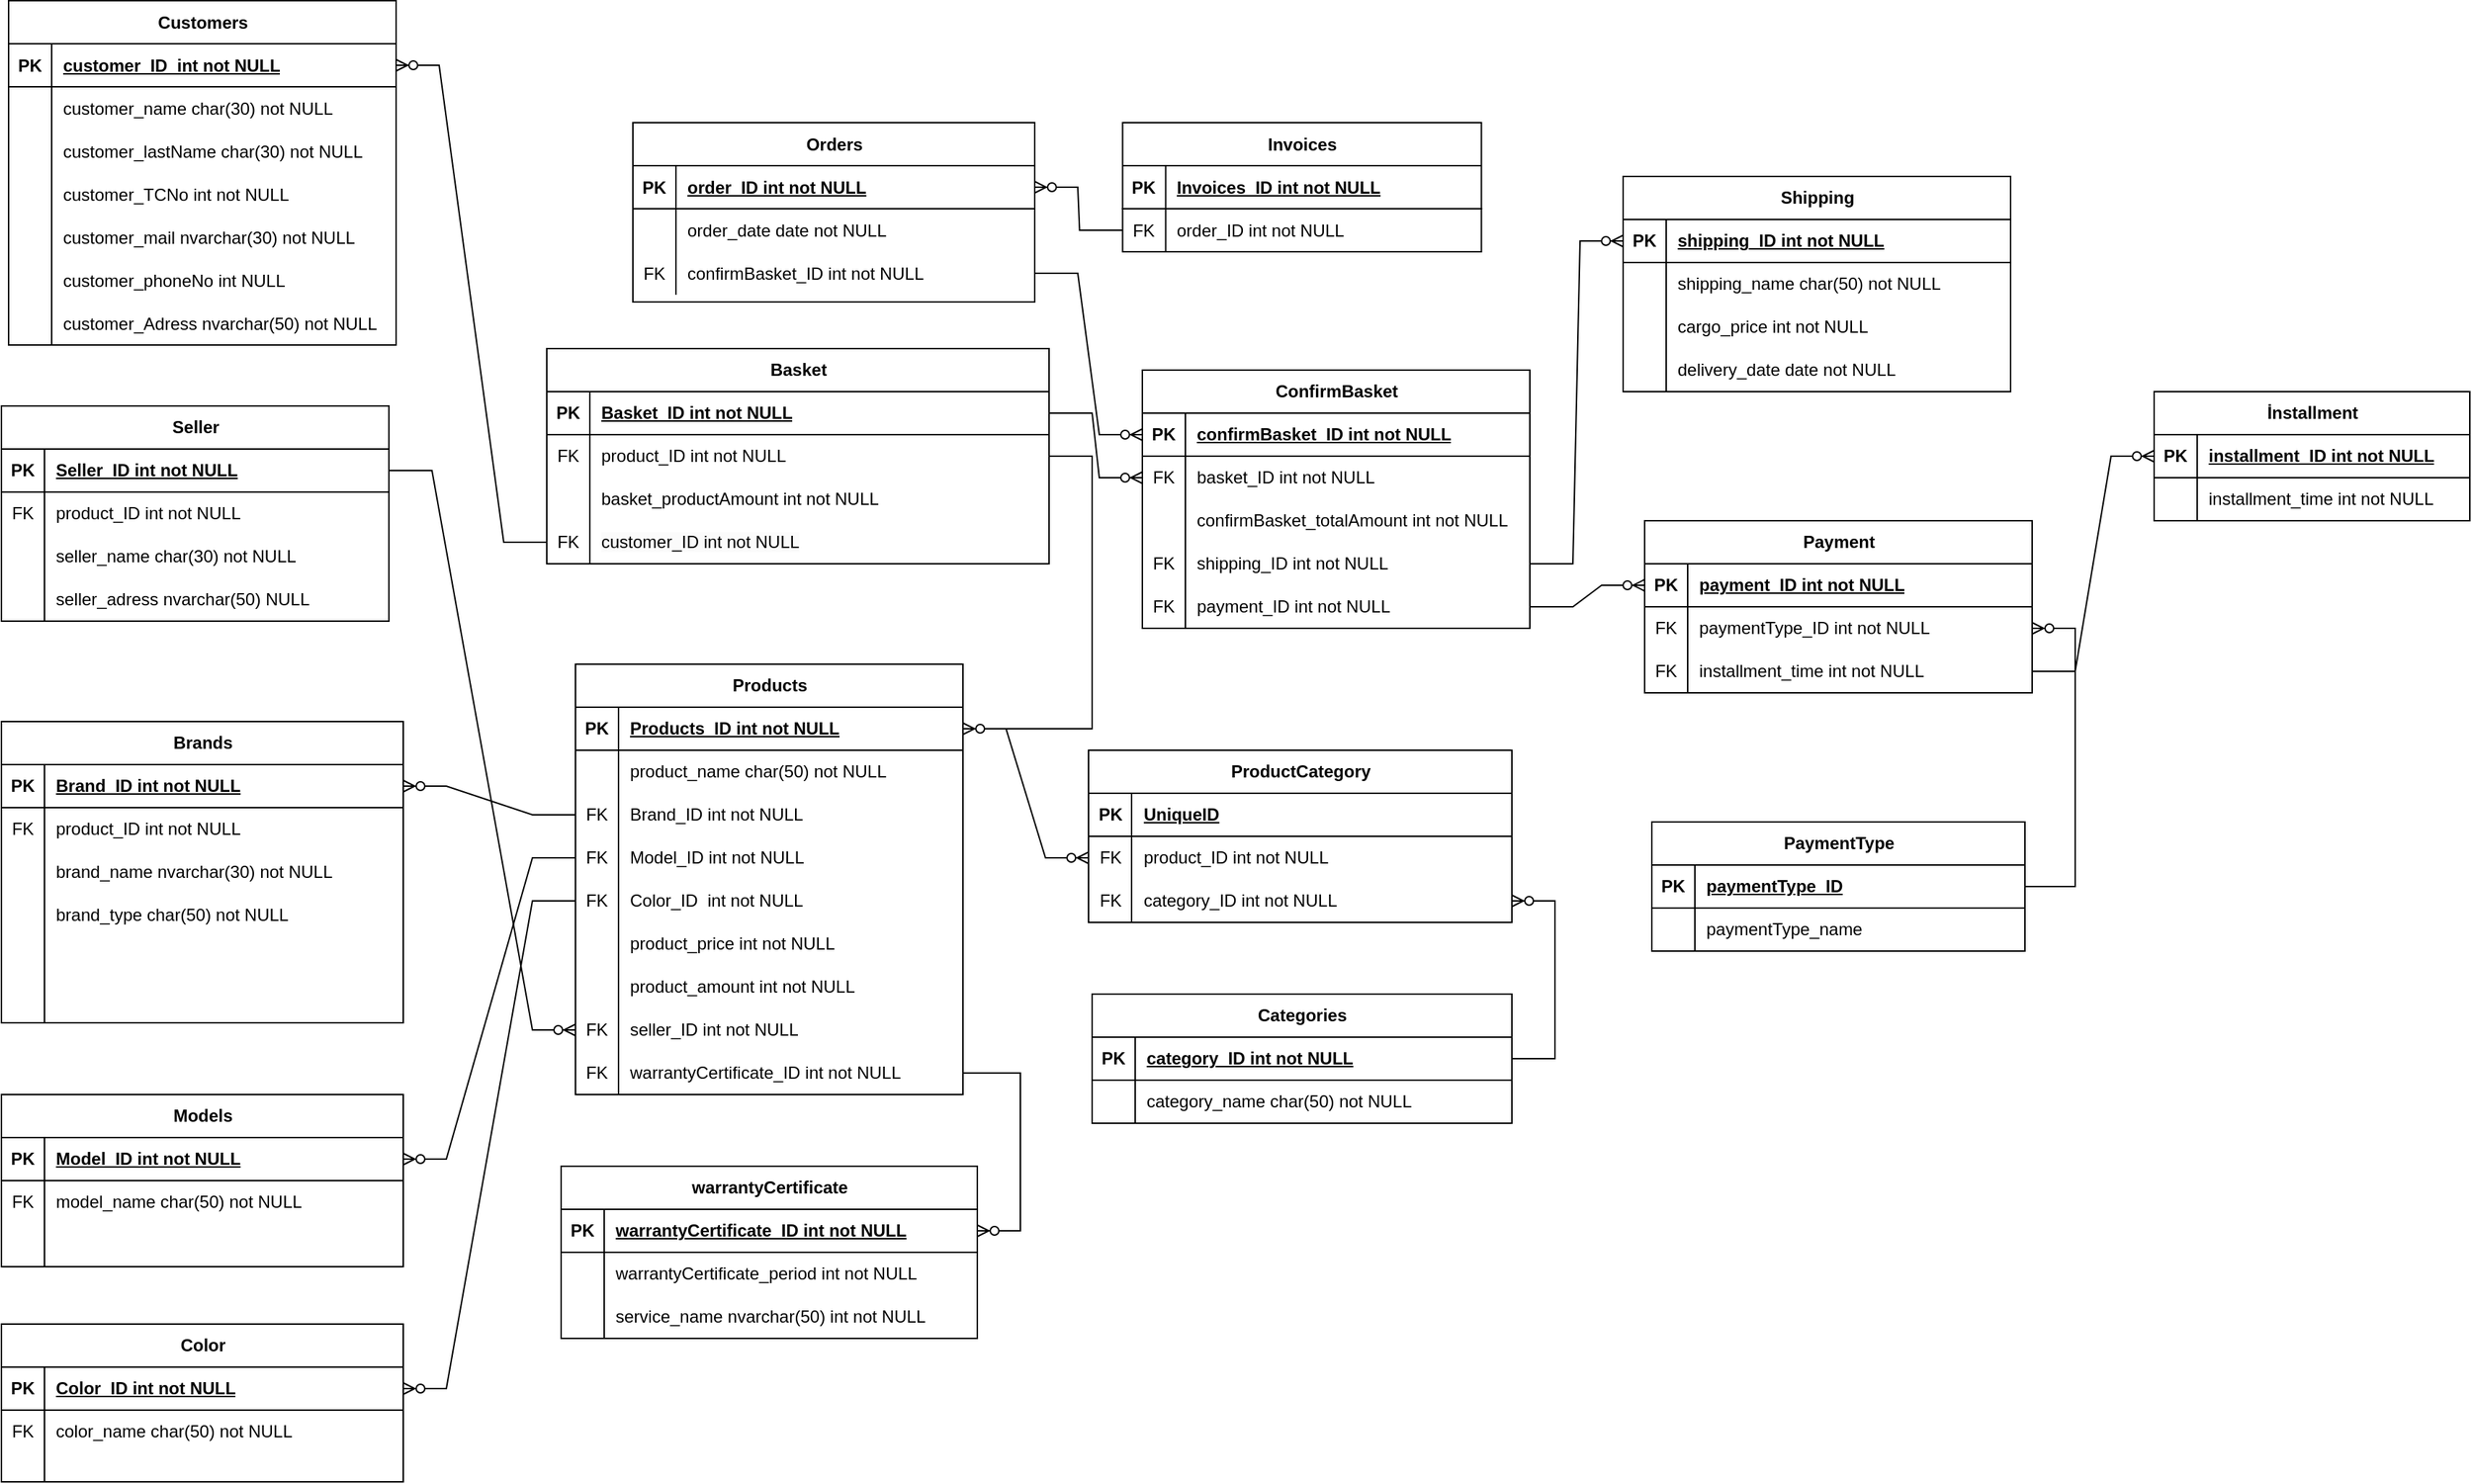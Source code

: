 <mxfile version="22.0.8" type="device">
  <diagram id="R2lEEEUBdFMjLlhIrx00" name="Page-1">
    <mxGraphModel dx="3085" dy="1313" grid="1" gridSize="10" guides="1" tooltips="1" connect="1" arrows="1" fold="1" page="1" pageScale="1" pageWidth="850" pageHeight="1100" math="0" shadow="0" extFonts="Permanent Marker^https://fonts.googleapis.com/css?family=Permanent+Marker">
      <root>
        <mxCell id="0" />
        <mxCell id="1" parent="0" />
        <mxCell id="WWXdU-aoTI3QJs7jDOGG-1" value="Customers" style="shape=table;startSize=30;container=1;collapsible=1;childLayout=tableLayout;fixedRows=1;rowLines=0;fontStyle=1;align=center;resizeLast=1;html=1;" vertex="1" parent="1">
          <mxGeometry x="-315" y="7.5" width="270" height="240" as="geometry" />
        </mxCell>
        <mxCell id="WWXdU-aoTI3QJs7jDOGG-2" value="" style="shape=tableRow;horizontal=0;startSize=0;swimlaneHead=0;swimlaneBody=0;fillColor=none;collapsible=0;dropTarget=0;points=[[0,0.5],[1,0.5]];portConstraint=eastwest;top=0;left=0;right=0;bottom=1;" vertex="1" parent="WWXdU-aoTI3QJs7jDOGG-1">
          <mxGeometry y="30" width="270" height="30" as="geometry" />
        </mxCell>
        <mxCell id="WWXdU-aoTI3QJs7jDOGG-3" value="PK" style="shape=partialRectangle;connectable=0;fillColor=none;top=0;left=0;bottom=0;right=0;fontStyle=1;overflow=hidden;whiteSpace=wrap;html=1;" vertex="1" parent="WWXdU-aoTI3QJs7jDOGG-2">
          <mxGeometry width="30" height="30" as="geometry">
            <mxRectangle width="30" height="30" as="alternateBounds" />
          </mxGeometry>
        </mxCell>
        <mxCell id="WWXdU-aoTI3QJs7jDOGG-4" value="customer_ID_int not NULL" style="shape=partialRectangle;connectable=0;fillColor=none;top=0;left=0;bottom=0;right=0;align=left;spacingLeft=6;fontStyle=5;overflow=hidden;whiteSpace=wrap;html=1;" vertex="1" parent="WWXdU-aoTI3QJs7jDOGG-2">
          <mxGeometry x="30" width="240" height="30" as="geometry">
            <mxRectangle width="240" height="30" as="alternateBounds" />
          </mxGeometry>
        </mxCell>
        <mxCell id="WWXdU-aoTI3QJs7jDOGG-5" value="" style="shape=tableRow;horizontal=0;startSize=0;swimlaneHead=0;swimlaneBody=0;fillColor=none;collapsible=0;dropTarget=0;points=[[0,0.5],[1,0.5]];portConstraint=eastwest;top=0;left=0;right=0;bottom=0;" vertex="1" parent="WWXdU-aoTI3QJs7jDOGG-1">
          <mxGeometry y="60" width="270" height="30" as="geometry" />
        </mxCell>
        <mxCell id="WWXdU-aoTI3QJs7jDOGG-6" value="" style="shape=partialRectangle;connectable=0;fillColor=none;top=0;left=0;bottom=0;right=0;editable=1;overflow=hidden;whiteSpace=wrap;html=1;" vertex="1" parent="WWXdU-aoTI3QJs7jDOGG-5">
          <mxGeometry width="30" height="30" as="geometry">
            <mxRectangle width="30" height="30" as="alternateBounds" />
          </mxGeometry>
        </mxCell>
        <mxCell id="WWXdU-aoTI3QJs7jDOGG-7" value="customer_name char(30) not NULL" style="shape=partialRectangle;connectable=0;fillColor=none;top=0;left=0;bottom=0;right=0;align=left;spacingLeft=6;overflow=hidden;whiteSpace=wrap;html=1;" vertex="1" parent="WWXdU-aoTI3QJs7jDOGG-5">
          <mxGeometry x="30" width="240" height="30" as="geometry">
            <mxRectangle width="240" height="30" as="alternateBounds" />
          </mxGeometry>
        </mxCell>
        <mxCell id="WWXdU-aoTI3QJs7jDOGG-8" style="shape=tableRow;horizontal=0;startSize=0;swimlaneHead=0;swimlaneBody=0;fillColor=none;collapsible=0;dropTarget=0;points=[[0,0.5],[1,0.5]];portConstraint=eastwest;top=0;left=0;right=0;bottom=0;" vertex="1" parent="WWXdU-aoTI3QJs7jDOGG-1">
          <mxGeometry y="90" width="270" height="30" as="geometry" />
        </mxCell>
        <mxCell id="WWXdU-aoTI3QJs7jDOGG-9" style="shape=partialRectangle;connectable=0;fillColor=none;top=0;left=0;bottom=0;right=0;editable=1;overflow=hidden;whiteSpace=wrap;html=1;" vertex="1" parent="WWXdU-aoTI3QJs7jDOGG-8">
          <mxGeometry width="30" height="30" as="geometry">
            <mxRectangle width="30" height="30" as="alternateBounds" />
          </mxGeometry>
        </mxCell>
        <mxCell id="WWXdU-aoTI3QJs7jDOGG-10" value="customer_lastName char(30) not NULL" style="shape=partialRectangle;connectable=0;fillColor=none;top=0;left=0;bottom=0;right=0;align=left;spacingLeft=6;overflow=hidden;whiteSpace=wrap;html=1;" vertex="1" parent="WWXdU-aoTI3QJs7jDOGG-8">
          <mxGeometry x="30" width="240" height="30" as="geometry">
            <mxRectangle width="240" height="30" as="alternateBounds" />
          </mxGeometry>
        </mxCell>
        <mxCell id="WWXdU-aoTI3QJs7jDOGG-11" value="" style="shape=tableRow;horizontal=0;startSize=0;swimlaneHead=0;swimlaneBody=0;fillColor=none;collapsible=0;dropTarget=0;points=[[0,0.5],[1,0.5]];portConstraint=eastwest;top=0;left=0;right=0;bottom=0;" vertex="1" parent="WWXdU-aoTI3QJs7jDOGG-1">
          <mxGeometry y="120" width="270" height="30" as="geometry" />
        </mxCell>
        <mxCell id="WWXdU-aoTI3QJs7jDOGG-12" value="" style="shape=partialRectangle;connectable=0;fillColor=none;top=0;left=0;bottom=0;right=0;editable=1;overflow=hidden;whiteSpace=wrap;html=1;" vertex="1" parent="WWXdU-aoTI3QJs7jDOGG-11">
          <mxGeometry width="30" height="30" as="geometry">
            <mxRectangle width="30" height="30" as="alternateBounds" />
          </mxGeometry>
        </mxCell>
        <mxCell id="WWXdU-aoTI3QJs7jDOGG-13" value="customer_TCNo int not NULL" style="shape=partialRectangle;connectable=0;fillColor=none;top=0;left=0;bottom=0;right=0;align=left;spacingLeft=6;overflow=hidden;whiteSpace=wrap;html=1;" vertex="1" parent="WWXdU-aoTI3QJs7jDOGG-11">
          <mxGeometry x="30" width="240" height="30" as="geometry">
            <mxRectangle width="240" height="30" as="alternateBounds" />
          </mxGeometry>
        </mxCell>
        <mxCell id="WWXdU-aoTI3QJs7jDOGG-14" style="shape=tableRow;horizontal=0;startSize=0;swimlaneHead=0;swimlaneBody=0;fillColor=none;collapsible=0;dropTarget=0;points=[[0,0.5],[1,0.5]];portConstraint=eastwest;top=0;left=0;right=0;bottom=0;" vertex="1" parent="WWXdU-aoTI3QJs7jDOGG-1">
          <mxGeometry y="150" width="270" height="30" as="geometry" />
        </mxCell>
        <mxCell id="WWXdU-aoTI3QJs7jDOGG-15" style="shape=partialRectangle;connectable=0;fillColor=none;top=0;left=0;bottom=0;right=0;editable=1;overflow=hidden;whiteSpace=wrap;html=1;" vertex="1" parent="WWXdU-aoTI3QJs7jDOGG-14">
          <mxGeometry width="30" height="30" as="geometry">
            <mxRectangle width="30" height="30" as="alternateBounds" />
          </mxGeometry>
        </mxCell>
        <mxCell id="WWXdU-aoTI3QJs7jDOGG-16" value="customer_mail nvarchar(30) not NULL" style="shape=partialRectangle;connectable=0;fillColor=none;top=0;left=0;bottom=0;right=0;align=left;spacingLeft=6;overflow=hidden;whiteSpace=wrap;html=1;" vertex="1" parent="WWXdU-aoTI3QJs7jDOGG-14">
          <mxGeometry x="30" width="240" height="30" as="geometry">
            <mxRectangle width="240" height="30" as="alternateBounds" />
          </mxGeometry>
        </mxCell>
        <mxCell id="WWXdU-aoTI3QJs7jDOGG-17" value="" style="shape=tableRow;horizontal=0;startSize=0;swimlaneHead=0;swimlaneBody=0;fillColor=none;collapsible=0;dropTarget=0;points=[[0,0.5],[1,0.5]];portConstraint=eastwest;top=0;left=0;right=0;bottom=0;" vertex="1" parent="WWXdU-aoTI3QJs7jDOGG-1">
          <mxGeometry y="180" width="270" height="30" as="geometry" />
        </mxCell>
        <mxCell id="WWXdU-aoTI3QJs7jDOGG-18" value="" style="shape=partialRectangle;connectable=0;fillColor=none;top=0;left=0;bottom=0;right=0;editable=1;overflow=hidden;whiteSpace=wrap;html=1;" vertex="1" parent="WWXdU-aoTI3QJs7jDOGG-17">
          <mxGeometry width="30" height="30" as="geometry">
            <mxRectangle width="30" height="30" as="alternateBounds" />
          </mxGeometry>
        </mxCell>
        <mxCell id="WWXdU-aoTI3QJs7jDOGG-19" value="customer_phoneNo int NULL" style="shape=partialRectangle;connectable=0;fillColor=none;top=0;left=0;bottom=0;right=0;align=left;spacingLeft=6;overflow=hidden;whiteSpace=wrap;html=1;" vertex="1" parent="WWXdU-aoTI3QJs7jDOGG-17">
          <mxGeometry x="30" width="240" height="30" as="geometry">
            <mxRectangle width="240" height="30" as="alternateBounds" />
          </mxGeometry>
        </mxCell>
        <mxCell id="WWXdU-aoTI3QJs7jDOGG-20" style="shape=tableRow;horizontal=0;startSize=0;swimlaneHead=0;swimlaneBody=0;fillColor=none;collapsible=0;dropTarget=0;points=[[0,0.5],[1,0.5]];portConstraint=eastwest;top=0;left=0;right=0;bottom=0;" vertex="1" parent="WWXdU-aoTI3QJs7jDOGG-1">
          <mxGeometry y="210" width="270" height="30" as="geometry" />
        </mxCell>
        <mxCell id="WWXdU-aoTI3QJs7jDOGG-21" style="shape=partialRectangle;connectable=0;fillColor=none;top=0;left=0;bottom=0;right=0;editable=1;overflow=hidden;whiteSpace=wrap;html=1;" vertex="1" parent="WWXdU-aoTI3QJs7jDOGG-20">
          <mxGeometry width="30" height="30" as="geometry">
            <mxRectangle width="30" height="30" as="alternateBounds" />
          </mxGeometry>
        </mxCell>
        <mxCell id="WWXdU-aoTI3QJs7jDOGG-22" value="customer_Adress nvarchar(50) not NULL" style="shape=partialRectangle;connectable=0;fillColor=none;top=0;left=0;bottom=0;right=0;align=left;spacingLeft=6;overflow=hidden;whiteSpace=wrap;html=1;" vertex="1" parent="WWXdU-aoTI3QJs7jDOGG-20">
          <mxGeometry x="30" width="240" height="30" as="geometry">
            <mxRectangle width="240" height="30" as="alternateBounds" />
          </mxGeometry>
        </mxCell>
        <mxCell id="WWXdU-aoTI3QJs7jDOGG-23" value="Orders" style="shape=table;startSize=30;container=1;collapsible=1;childLayout=tableLayout;fixedRows=1;rowLines=0;fontStyle=1;align=center;resizeLast=1;html=1;" vertex="1" parent="1">
          <mxGeometry x="120" y="92.5" width="280" height="125" as="geometry" />
        </mxCell>
        <mxCell id="WWXdU-aoTI3QJs7jDOGG-24" value="" style="shape=tableRow;horizontal=0;startSize=0;swimlaneHead=0;swimlaneBody=0;fillColor=none;collapsible=0;dropTarget=0;points=[[0,0.5],[1,0.5]];portConstraint=eastwest;top=0;left=0;right=0;bottom=1;" vertex="1" parent="WWXdU-aoTI3QJs7jDOGG-23">
          <mxGeometry y="30" width="280" height="30" as="geometry" />
        </mxCell>
        <mxCell id="WWXdU-aoTI3QJs7jDOGG-25" value="PK" style="shape=partialRectangle;connectable=0;fillColor=none;top=0;left=0;bottom=0;right=0;fontStyle=1;overflow=hidden;whiteSpace=wrap;html=1;" vertex="1" parent="WWXdU-aoTI3QJs7jDOGG-24">
          <mxGeometry width="30" height="30" as="geometry">
            <mxRectangle width="30" height="30" as="alternateBounds" />
          </mxGeometry>
        </mxCell>
        <mxCell id="WWXdU-aoTI3QJs7jDOGG-26" value="order_ID int not NULL" style="shape=partialRectangle;connectable=0;fillColor=none;top=0;left=0;bottom=0;right=0;align=left;spacingLeft=6;fontStyle=5;overflow=hidden;whiteSpace=wrap;html=1;" vertex="1" parent="WWXdU-aoTI3QJs7jDOGG-24">
          <mxGeometry x="30" width="250" height="30" as="geometry">
            <mxRectangle width="250" height="30" as="alternateBounds" />
          </mxGeometry>
        </mxCell>
        <mxCell id="WWXdU-aoTI3QJs7jDOGG-27" value="" style="shape=tableRow;horizontal=0;startSize=0;swimlaneHead=0;swimlaneBody=0;fillColor=none;collapsible=0;dropTarget=0;points=[[0,0.5],[1,0.5]];portConstraint=eastwest;top=0;left=0;right=0;bottom=0;" vertex="1" parent="WWXdU-aoTI3QJs7jDOGG-23">
          <mxGeometry y="60" width="280" height="30" as="geometry" />
        </mxCell>
        <mxCell id="WWXdU-aoTI3QJs7jDOGG-28" value="" style="shape=partialRectangle;connectable=0;fillColor=none;top=0;left=0;bottom=0;right=0;editable=1;overflow=hidden;whiteSpace=wrap;html=1;" vertex="1" parent="WWXdU-aoTI3QJs7jDOGG-27">
          <mxGeometry width="30" height="30" as="geometry">
            <mxRectangle width="30" height="30" as="alternateBounds" />
          </mxGeometry>
        </mxCell>
        <mxCell id="WWXdU-aoTI3QJs7jDOGG-29" value="order_date date not NULL" style="shape=partialRectangle;connectable=0;fillColor=none;top=0;left=0;bottom=0;right=0;align=left;spacingLeft=6;overflow=hidden;whiteSpace=wrap;html=1;" vertex="1" parent="WWXdU-aoTI3QJs7jDOGG-27">
          <mxGeometry x="30" width="250" height="30" as="geometry">
            <mxRectangle width="250" height="30" as="alternateBounds" />
          </mxGeometry>
        </mxCell>
        <mxCell id="WWXdU-aoTI3QJs7jDOGG-30" style="shape=tableRow;horizontal=0;startSize=0;swimlaneHead=0;swimlaneBody=0;fillColor=none;collapsible=0;dropTarget=0;points=[[0,0.5],[1,0.5]];portConstraint=eastwest;top=0;left=0;right=0;bottom=0;" vertex="1" parent="WWXdU-aoTI3QJs7jDOGG-23">
          <mxGeometry y="90" width="280" height="30" as="geometry" />
        </mxCell>
        <mxCell id="WWXdU-aoTI3QJs7jDOGG-31" value="FK" style="shape=partialRectangle;connectable=0;fillColor=none;top=0;left=0;bottom=0;right=0;editable=1;overflow=hidden;whiteSpace=wrap;html=1;" vertex="1" parent="WWXdU-aoTI3QJs7jDOGG-30">
          <mxGeometry width="30" height="30" as="geometry">
            <mxRectangle width="30" height="30" as="alternateBounds" />
          </mxGeometry>
        </mxCell>
        <mxCell id="WWXdU-aoTI3QJs7jDOGG-32" value="confirmBasket_ID int not NULL" style="shape=partialRectangle;connectable=0;fillColor=none;top=0;left=0;bottom=0;right=0;align=left;spacingLeft=6;overflow=hidden;whiteSpace=wrap;html=1;" vertex="1" parent="WWXdU-aoTI3QJs7jDOGG-30">
          <mxGeometry x="30" width="250" height="30" as="geometry">
            <mxRectangle width="250" height="30" as="alternateBounds" />
          </mxGeometry>
        </mxCell>
        <mxCell id="WWXdU-aoTI3QJs7jDOGG-33" value="Invoices" style="shape=table;startSize=30;container=1;collapsible=1;childLayout=tableLayout;fixedRows=1;rowLines=0;fontStyle=1;align=center;resizeLast=1;html=1;" vertex="1" parent="1">
          <mxGeometry x="461.25" y="92.5" width="250" height="90" as="geometry" />
        </mxCell>
        <mxCell id="WWXdU-aoTI3QJs7jDOGG-34" value="" style="shape=tableRow;horizontal=0;startSize=0;swimlaneHead=0;swimlaneBody=0;fillColor=none;collapsible=0;dropTarget=0;points=[[0,0.5],[1,0.5]];portConstraint=eastwest;top=0;left=0;right=0;bottom=1;" vertex="1" parent="WWXdU-aoTI3QJs7jDOGG-33">
          <mxGeometry y="30" width="250" height="30" as="geometry" />
        </mxCell>
        <mxCell id="WWXdU-aoTI3QJs7jDOGG-35" value="PK" style="shape=partialRectangle;connectable=0;fillColor=none;top=0;left=0;bottom=0;right=0;fontStyle=1;overflow=hidden;whiteSpace=wrap;html=1;" vertex="1" parent="WWXdU-aoTI3QJs7jDOGG-34">
          <mxGeometry width="30" height="30" as="geometry">
            <mxRectangle width="30" height="30" as="alternateBounds" />
          </mxGeometry>
        </mxCell>
        <mxCell id="WWXdU-aoTI3QJs7jDOGG-36" value="Invoices_ID int not NULL" style="shape=partialRectangle;connectable=0;fillColor=none;top=0;left=0;bottom=0;right=0;align=left;spacingLeft=6;fontStyle=5;overflow=hidden;whiteSpace=wrap;html=1;" vertex="1" parent="WWXdU-aoTI3QJs7jDOGG-34">
          <mxGeometry x="30" width="220" height="30" as="geometry">
            <mxRectangle width="220" height="30" as="alternateBounds" />
          </mxGeometry>
        </mxCell>
        <mxCell id="WWXdU-aoTI3QJs7jDOGG-37" value="" style="shape=tableRow;horizontal=0;startSize=0;swimlaneHead=0;swimlaneBody=0;fillColor=none;collapsible=0;dropTarget=0;points=[[0,0.5],[1,0.5]];portConstraint=eastwest;top=0;left=0;right=0;bottom=0;" vertex="1" parent="WWXdU-aoTI3QJs7jDOGG-33">
          <mxGeometry y="60" width="250" height="30" as="geometry" />
        </mxCell>
        <mxCell id="WWXdU-aoTI3QJs7jDOGG-38" value="FK" style="shape=partialRectangle;connectable=0;fillColor=none;top=0;left=0;bottom=0;right=0;editable=1;overflow=hidden;whiteSpace=wrap;html=1;" vertex="1" parent="WWXdU-aoTI3QJs7jDOGG-37">
          <mxGeometry width="30" height="30" as="geometry">
            <mxRectangle width="30" height="30" as="alternateBounds" />
          </mxGeometry>
        </mxCell>
        <mxCell id="WWXdU-aoTI3QJs7jDOGG-39" value="order_ID int not NULL" style="shape=partialRectangle;connectable=0;fillColor=none;top=0;left=0;bottom=0;right=0;align=left;spacingLeft=6;overflow=hidden;whiteSpace=wrap;html=1;" vertex="1" parent="WWXdU-aoTI3QJs7jDOGG-37">
          <mxGeometry x="30" width="220" height="30" as="geometry">
            <mxRectangle width="220" height="30" as="alternateBounds" />
          </mxGeometry>
        </mxCell>
        <mxCell id="WWXdU-aoTI3QJs7jDOGG-40" value="" style="edgeStyle=entityRelationEdgeStyle;fontSize=12;html=1;endArrow=ERzeroToMany;endFill=1;rounded=0;entryX=1;entryY=0.5;entryDx=0;entryDy=0;" edge="1" parent="1" source="WWXdU-aoTI3QJs7jDOGG-37" target="WWXdU-aoTI3QJs7jDOGG-24">
          <mxGeometry width="100" height="100" relative="1" as="geometry">
            <mxPoint x="690" y="340" as="sourcePoint" />
            <mxPoint x="730" y="89.99" as="targetPoint" />
            <Array as="points">
              <mxPoint x="800" y="330" />
              <mxPoint x="960" y="140" />
              <mxPoint x="770" y="170" />
            </Array>
          </mxGeometry>
        </mxCell>
        <mxCell id="WWXdU-aoTI3QJs7jDOGG-41" value="Products" style="shape=table;startSize=30;container=1;collapsible=1;childLayout=tableLayout;fixedRows=1;rowLines=0;fontStyle=1;align=center;resizeLast=1;html=1;" vertex="1" parent="1">
          <mxGeometry x="80" y="470" width="270" height="300" as="geometry" />
        </mxCell>
        <mxCell id="WWXdU-aoTI3QJs7jDOGG-42" value="" style="shape=tableRow;horizontal=0;startSize=0;swimlaneHead=0;swimlaneBody=0;fillColor=none;collapsible=0;dropTarget=0;points=[[0,0.5],[1,0.5]];portConstraint=eastwest;top=0;left=0;right=0;bottom=1;" vertex="1" parent="WWXdU-aoTI3QJs7jDOGG-41">
          <mxGeometry y="30" width="270" height="30" as="geometry" />
        </mxCell>
        <mxCell id="WWXdU-aoTI3QJs7jDOGG-43" value="PK" style="shape=partialRectangle;connectable=0;fillColor=none;top=0;left=0;bottom=0;right=0;fontStyle=1;overflow=hidden;whiteSpace=wrap;html=1;" vertex="1" parent="WWXdU-aoTI3QJs7jDOGG-42">
          <mxGeometry width="30" height="30" as="geometry">
            <mxRectangle width="30" height="30" as="alternateBounds" />
          </mxGeometry>
        </mxCell>
        <mxCell id="WWXdU-aoTI3QJs7jDOGG-44" value="Products_ID int not NULL" style="shape=partialRectangle;connectable=0;fillColor=none;top=0;left=0;bottom=0;right=0;align=left;spacingLeft=6;fontStyle=5;overflow=hidden;whiteSpace=wrap;html=1;" vertex="1" parent="WWXdU-aoTI3QJs7jDOGG-42">
          <mxGeometry x="30" width="240" height="30" as="geometry">
            <mxRectangle width="240" height="30" as="alternateBounds" />
          </mxGeometry>
        </mxCell>
        <mxCell id="WWXdU-aoTI3QJs7jDOGG-45" value="" style="shape=tableRow;horizontal=0;startSize=0;swimlaneHead=0;swimlaneBody=0;fillColor=none;collapsible=0;dropTarget=0;points=[[0,0.5],[1,0.5]];portConstraint=eastwest;top=0;left=0;right=0;bottom=0;" vertex="1" parent="WWXdU-aoTI3QJs7jDOGG-41">
          <mxGeometry y="60" width="270" height="30" as="geometry" />
        </mxCell>
        <mxCell id="WWXdU-aoTI3QJs7jDOGG-46" value="" style="shape=partialRectangle;connectable=0;fillColor=none;top=0;left=0;bottom=0;right=0;editable=1;overflow=hidden;whiteSpace=wrap;html=1;" vertex="1" parent="WWXdU-aoTI3QJs7jDOGG-45">
          <mxGeometry width="30" height="30" as="geometry">
            <mxRectangle width="30" height="30" as="alternateBounds" />
          </mxGeometry>
        </mxCell>
        <mxCell id="WWXdU-aoTI3QJs7jDOGG-47" value="product_name char(50) not NULL&amp;nbsp;" style="shape=partialRectangle;connectable=0;fillColor=none;top=0;left=0;bottom=0;right=0;align=left;spacingLeft=6;overflow=hidden;whiteSpace=wrap;html=1;" vertex="1" parent="WWXdU-aoTI3QJs7jDOGG-45">
          <mxGeometry x="30" width="240" height="30" as="geometry">
            <mxRectangle width="240" height="30" as="alternateBounds" />
          </mxGeometry>
        </mxCell>
        <mxCell id="WWXdU-aoTI3QJs7jDOGG-48" value="" style="shape=tableRow;horizontal=0;startSize=0;swimlaneHead=0;swimlaneBody=0;fillColor=none;collapsible=0;dropTarget=0;points=[[0,0.5],[1,0.5]];portConstraint=eastwest;top=0;left=0;right=0;bottom=0;" vertex="1" parent="WWXdU-aoTI3QJs7jDOGG-41">
          <mxGeometry y="90" width="270" height="30" as="geometry" />
        </mxCell>
        <mxCell id="WWXdU-aoTI3QJs7jDOGG-49" value="FK" style="shape=partialRectangle;connectable=0;fillColor=none;top=0;left=0;bottom=0;right=0;editable=1;overflow=hidden;whiteSpace=wrap;html=1;" vertex="1" parent="WWXdU-aoTI3QJs7jDOGG-48">
          <mxGeometry width="30" height="30" as="geometry">
            <mxRectangle width="30" height="30" as="alternateBounds" />
          </mxGeometry>
        </mxCell>
        <mxCell id="WWXdU-aoTI3QJs7jDOGG-50" value="Brand_ID int not NULL" style="shape=partialRectangle;connectable=0;fillColor=none;top=0;left=0;bottom=0;right=0;align=left;spacingLeft=6;overflow=hidden;whiteSpace=wrap;html=1;" vertex="1" parent="WWXdU-aoTI3QJs7jDOGG-48">
          <mxGeometry x="30" width="240" height="30" as="geometry">
            <mxRectangle width="240" height="30" as="alternateBounds" />
          </mxGeometry>
        </mxCell>
        <mxCell id="WWXdU-aoTI3QJs7jDOGG-51" value="" style="shape=tableRow;horizontal=0;startSize=0;swimlaneHead=0;swimlaneBody=0;fillColor=none;collapsible=0;dropTarget=0;points=[[0,0.5],[1,0.5]];portConstraint=eastwest;top=0;left=0;right=0;bottom=0;" vertex="1" parent="WWXdU-aoTI3QJs7jDOGG-41">
          <mxGeometry y="120" width="270" height="30" as="geometry" />
        </mxCell>
        <mxCell id="WWXdU-aoTI3QJs7jDOGG-52" value="FK" style="shape=partialRectangle;connectable=0;fillColor=none;top=0;left=0;bottom=0;right=0;editable=1;overflow=hidden;whiteSpace=wrap;html=1;" vertex="1" parent="WWXdU-aoTI3QJs7jDOGG-51">
          <mxGeometry width="30" height="30" as="geometry">
            <mxRectangle width="30" height="30" as="alternateBounds" />
          </mxGeometry>
        </mxCell>
        <mxCell id="WWXdU-aoTI3QJs7jDOGG-53" value="Model_ID int not NULL" style="shape=partialRectangle;connectable=0;fillColor=none;top=0;left=0;bottom=0;right=0;align=left;spacingLeft=6;overflow=hidden;whiteSpace=wrap;html=1;" vertex="1" parent="WWXdU-aoTI3QJs7jDOGG-51">
          <mxGeometry x="30" width="240" height="30" as="geometry">
            <mxRectangle width="240" height="30" as="alternateBounds" />
          </mxGeometry>
        </mxCell>
        <mxCell id="WWXdU-aoTI3QJs7jDOGG-54" style="shape=tableRow;horizontal=0;startSize=0;swimlaneHead=0;swimlaneBody=0;fillColor=none;collapsible=0;dropTarget=0;points=[[0,0.5],[1,0.5]];portConstraint=eastwest;top=0;left=0;right=0;bottom=0;" vertex="1" parent="WWXdU-aoTI3QJs7jDOGG-41">
          <mxGeometry y="150" width="270" height="30" as="geometry" />
        </mxCell>
        <mxCell id="WWXdU-aoTI3QJs7jDOGG-55" value="FK" style="shape=partialRectangle;connectable=0;fillColor=none;top=0;left=0;bottom=0;right=0;editable=1;overflow=hidden;whiteSpace=wrap;html=1;" vertex="1" parent="WWXdU-aoTI3QJs7jDOGG-54">
          <mxGeometry width="30" height="30" as="geometry">
            <mxRectangle width="30" height="30" as="alternateBounds" />
          </mxGeometry>
        </mxCell>
        <mxCell id="WWXdU-aoTI3QJs7jDOGG-56" value="Color_ID&amp;nbsp; int not NULL" style="shape=partialRectangle;connectable=0;fillColor=none;top=0;left=0;bottom=0;right=0;align=left;spacingLeft=6;overflow=hidden;whiteSpace=wrap;html=1;" vertex="1" parent="WWXdU-aoTI3QJs7jDOGG-54">
          <mxGeometry x="30" width="240" height="30" as="geometry">
            <mxRectangle width="240" height="30" as="alternateBounds" />
          </mxGeometry>
        </mxCell>
        <mxCell id="WWXdU-aoTI3QJs7jDOGG-57" style="shape=tableRow;horizontal=0;startSize=0;swimlaneHead=0;swimlaneBody=0;fillColor=none;collapsible=0;dropTarget=0;points=[[0,0.5],[1,0.5]];portConstraint=eastwest;top=0;left=0;right=0;bottom=0;" vertex="1" parent="WWXdU-aoTI3QJs7jDOGG-41">
          <mxGeometry y="180" width="270" height="30" as="geometry" />
        </mxCell>
        <mxCell id="WWXdU-aoTI3QJs7jDOGG-58" style="shape=partialRectangle;connectable=0;fillColor=none;top=0;left=0;bottom=0;right=0;editable=1;overflow=hidden;whiteSpace=wrap;html=1;" vertex="1" parent="WWXdU-aoTI3QJs7jDOGG-57">
          <mxGeometry width="30" height="30" as="geometry">
            <mxRectangle width="30" height="30" as="alternateBounds" />
          </mxGeometry>
        </mxCell>
        <mxCell id="WWXdU-aoTI3QJs7jDOGG-59" value="product_price int not NULL" style="shape=partialRectangle;connectable=0;fillColor=none;top=0;left=0;bottom=0;right=0;align=left;spacingLeft=6;overflow=hidden;whiteSpace=wrap;html=1;" vertex="1" parent="WWXdU-aoTI3QJs7jDOGG-57">
          <mxGeometry x="30" width="240" height="30" as="geometry">
            <mxRectangle width="240" height="30" as="alternateBounds" />
          </mxGeometry>
        </mxCell>
        <mxCell id="WWXdU-aoTI3QJs7jDOGG-60" style="shape=tableRow;horizontal=0;startSize=0;swimlaneHead=0;swimlaneBody=0;fillColor=none;collapsible=0;dropTarget=0;points=[[0,0.5],[1,0.5]];portConstraint=eastwest;top=0;left=0;right=0;bottom=0;" vertex="1" parent="WWXdU-aoTI3QJs7jDOGG-41">
          <mxGeometry y="210" width="270" height="30" as="geometry" />
        </mxCell>
        <mxCell id="WWXdU-aoTI3QJs7jDOGG-61" style="shape=partialRectangle;connectable=0;fillColor=none;top=0;left=0;bottom=0;right=0;editable=1;overflow=hidden;whiteSpace=wrap;html=1;" vertex="1" parent="WWXdU-aoTI3QJs7jDOGG-60">
          <mxGeometry width="30" height="30" as="geometry">
            <mxRectangle width="30" height="30" as="alternateBounds" />
          </mxGeometry>
        </mxCell>
        <mxCell id="WWXdU-aoTI3QJs7jDOGG-62" value="product_amount int not NULL" style="shape=partialRectangle;connectable=0;fillColor=none;top=0;left=0;bottom=0;right=0;align=left;spacingLeft=6;overflow=hidden;whiteSpace=wrap;html=1;" vertex="1" parent="WWXdU-aoTI3QJs7jDOGG-60">
          <mxGeometry x="30" width="240" height="30" as="geometry">
            <mxRectangle width="240" height="30" as="alternateBounds" />
          </mxGeometry>
        </mxCell>
        <mxCell id="WWXdU-aoTI3QJs7jDOGG-63" style="shape=tableRow;horizontal=0;startSize=0;swimlaneHead=0;swimlaneBody=0;fillColor=none;collapsible=0;dropTarget=0;points=[[0,0.5],[1,0.5]];portConstraint=eastwest;top=0;left=0;right=0;bottom=0;" vertex="1" parent="WWXdU-aoTI3QJs7jDOGG-41">
          <mxGeometry y="240" width="270" height="30" as="geometry" />
        </mxCell>
        <mxCell id="WWXdU-aoTI3QJs7jDOGG-64" value="FK" style="shape=partialRectangle;connectable=0;fillColor=none;top=0;left=0;bottom=0;right=0;editable=1;overflow=hidden;whiteSpace=wrap;html=1;" vertex="1" parent="WWXdU-aoTI3QJs7jDOGG-63">
          <mxGeometry width="30" height="30" as="geometry">
            <mxRectangle width="30" height="30" as="alternateBounds" />
          </mxGeometry>
        </mxCell>
        <mxCell id="WWXdU-aoTI3QJs7jDOGG-65" value="seller_ID int not NULL" style="shape=partialRectangle;connectable=0;fillColor=none;top=0;left=0;bottom=0;right=0;align=left;spacingLeft=6;overflow=hidden;whiteSpace=wrap;html=1;" vertex="1" parent="WWXdU-aoTI3QJs7jDOGG-63">
          <mxGeometry x="30" width="240" height="30" as="geometry">
            <mxRectangle width="240" height="30" as="alternateBounds" />
          </mxGeometry>
        </mxCell>
        <mxCell id="WWXdU-aoTI3QJs7jDOGG-66" style="shape=tableRow;horizontal=0;startSize=0;swimlaneHead=0;swimlaneBody=0;fillColor=none;collapsible=0;dropTarget=0;points=[[0,0.5],[1,0.5]];portConstraint=eastwest;top=0;left=0;right=0;bottom=0;" vertex="1" parent="WWXdU-aoTI3QJs7jDOGG-41">
          <mxGeometry y="270" width="270" height="30" as="geometry" />
        </mxCell>
        <mxCell id="WWXdU-aoTI3QJs7jDOGG-67" value="FK" style="shape=partialRectangle;connectable=0;fillColor=none;top=0;left=0;bottom=0;right=0;editable=1;overflow=hidden;whiteSpace=wrap;html=1;" vertex="1" parent="WWXdU-aoTI3QJs7jDOGG-66">
          <mxGeometry width="30" height="30" as="geometry">
            <mxRectangle width="30" height="30" as="alternateBounds" />
          </mxGeometry>
        </mxCell>
        <mxCell id="WWXdU-aoTI3QJs7jDOGG-68" value="warrantyCertificate_ID int not NULL" style="shape=partialRectangle;connectable=0;fillColor=none;top=0;left=0;bottom=0;right=0;align=left;spacingLeft=6;overflow=hidden;whiteSpace=wrap;html=1;" vertex="1" parent="WWXdU-aoTI3QJs7jDOGG-66">
          <mxGeometry x="30" width="240" height="30" as="geometry">
            <mxRectangle width="240" height="30" as="alternateBounds" />
          </mxGeometry>
        </mxCell>
        <mxCell id="WWXdU-aoTI3QJs7jDOGG-69" value="ProductCategory" style="shape=table;startSize=30;container=1;collapsible=1;childLayout=tableLayout;fixedRows=1;rowLines=0;fontStyle=1;align=center;resizeLast=1;html=1;" vertex="1" parent="1">
          <mxGeometry x="437.5" y="530" width="295" height="120" as="geometry" />
        </mxCell>
        <mxCell id="WWXdU-aoTI3QJs7jDOGG-70" value="" style="shape=tableRow;horizontal=0;startSize=0;swimlaneHead=0;swimlaneBody=0;fillColor=none;collapsible=0;dropTarget=0;points=[[0,0.5],[1,0.5]];portConstraint=eastwest;top=0;left=0;right=0;bottom=1;" vertex="1" parent="WWXdU-aoTI3QJs7jDOGG-69">
          <mxGeometry y="30" width="295" height="30" as="geometry" />
        </mxCell>
        <mxCell id="WWXdU-aoTI3QJs7jDOGG-71" value="PK" style="shape=partialRectangle;connectable=0;fillColor=none;top=0;left=0;bottom=0;right=0;fontStyle=1;overflow=hidden;whiteSpace=wrap;html=1;" vertex="1" parent="WWXdU-aoTI3QJs7jDOGG-70">
          <mxGeometry width="30" height="30" as="geometry">
            <mxRectangle width="30" height="30" as="alternateBounds" />
          </mxGeometry>
        </mxCell>
        <mxCell id="WWXdU-aoTI3QJs7jDOGG-72" value="UniqueID" style="shape=partialRectangle;connectable=0;fillColor=none;top=0;left=0;bottom=0;right=0;align=left;spacingLeft=6;fontStyle=5;overflow=hidden;whiteSpace=wrap;html=1;" vertex="1" parent="WWXdU-aoTI3QJs7jDOGG-70">
          <mxGeometry x="30" width="265" height="30" as="geometry">
            <mxRectangle width="265" height="30" as="alternateBounds" />
          </mxGeometry>
        </mxCell>
        <mxCell id="WWXdU-aoTI3QJs7jDOGG-73" value="" style="shape=tableRow;horizontal=0;startSize=0;swimlaneHead=0;swimlaneBody=0;fillColor=none;collapsible=0;dropTarget=0;points=[[0,0.5],[1,0.5]];portConstraint=eastwest;top=0;left=0;right=0;bottom=0;" vertex="1" parent="WWXdU-aoTI3QJs7jDOGG-69">
          <mxGeometry y="60" width="295" height="30" as="geometry" />
        </mxCell>
        <mxCell id="WWXdU-aoTI3QJs7jDOGG-74" value="FK" style="shape=partialRectangle;connectable=0;fillColor=none;top=0;left=0;bottom=0;right=0;editable=1;overflow=hidden;whiteSpace=wrap;html=1;" vertex="1" parent="WWXdU-aoTI3QJs7jDOGG-73">
          <mxGeometry width="30" height="30" as="geometry">
            <mxRectangle width="30" height="30" as="alternateBounds" />
          </mxGeometry>
        </mxCell>
        <mxCell id="WWXdU-aoTI3QJs7jDOGG-75" value="product_ID int not NULL" style="shape=partialRectangle;connectable=0;fillColor=none;top=0;left=0;bottom=0;right=0;align=left;spacingLeft=6;overflow=hidden;whiteSpace=wrap;html=1;" vertex="1" parent="WWXdU-aoTI3QJs7jDOGG-73">
          <mxGeometry x="30" width="265" height="30" as="geometry">
            <mxRectangle width="265" height="30" as="alternateBounds" />
          </mxGeometry>
        </mxCell>
        <mxCell id="WWXdU-aoTI3QJs7jDOGG-76" value="" style="shape=tableRow;horizontal=0;startSize=0;swimlaneHead=0;swimlaneBody=0;fillColor=none;collapsible=0;dropTarget=0;points=[[0,0.5],[1,0.5]];portConstraint=eastwest;top=0;left=0;right=0;bottom=0;" vertex="1" parent="WWXdU-aoTI3QJs7jDOGG-69">
          <mxGeometry y="90" width="295" height="30" as="geometry" />
        </mxCell>
        <mxCell id="WWXdU-aoTI3QJs7jDOGG-77" value="FK" style="shape=partialRectangle;connectable=0;fillColor=none;top=0;left=0;bottom=0;right=0;editable=1;overflow=hidden;whiteSpace=wrap;html=1;" vertex="1" parent="WWXdU-aoTI3QJs7jDOGG-76">
          <mxGeometry width="30" height="30" as="geometry">
            <mxRectangle width="30" height="30" as="alternateBounds" />
          </mxGeometry>
        </mxCell>
        <mxCell id="WWXdU-aoTI3QJs7jDOGG-78" value="category_ID int not NULL" style="shape=partialRectangle;connectable=0;fillColor=none;top=0;left=0;bottom=0;right=0;align=left;spacingLeft=6;overflow=hidden;whiteSpace=wrap;html=1;" vertex="1" parent="WWXdU-aoTI3QJs7jDOGG-76">
          <mxGeometry x="30" width="265" height="30" as="geometry">
            <mxRectangle width="265" height="30" as="alternateBounds" />
          </mxGeometry>
        </mxCell>
        <mxCell id="WWXdU-aoTI3QJs7jDOGG-79" value="Categories" style="shape=table;startSize=30;container=1;collapsible=1;childLayout=tableLayout;fixedRows=1;rowLines=0;fontStyle=1;align=center;resizeLast=1;html=1;" vertex="1" parent="1">
          <mxGeometry x="440" y="700" width="292.5" height="90" as="geometry" />
        </mxCell>
        <mxCell id="WWXdU-aoTI3QJs7jDOGG-80" value="" style="shape=tableRow;horizontal=0;startSize=0;swimlaneHead=0;swimlaneBody=0;fillColor=none;collapsible=0;dropTarget=0;points=[[0,0.5],[1,0.5]];portConstraint=eastwest;top=0;left=0;right=0;bottom=1;" vertex="1" parent="WWXdU-aoTI3QJs7jDOGG-79">
          <mxGeometry y="30" width="292.5" height="30" as="geometry" />
        </mxCell>
        <mxCell id="WWXdU-aoTI3QJs7jDOGG-81" value="PK" style="shape=partialRectangle;connectable=0;fillColor=none;top=0;left=0;bottom=0;right=0;fontStyle=1;overflow=hidden;whiteSpace=wrap;html=1;" vertex="1" parent="WWXdU-aoTI3QJs7jDOGG-80">
          <mxGeometry width="30" height="30" as="geometry">
            <mxRectangle width="30" height="30" as="alternateBounds" />
          </mxGeometry>
        </mxCell>
        <mxCell id="WWXdU-aoTI3QJs7jDOGG-82" value="category_ID int not NULL" style="shape=partialRectangle;connectable=0;fillColor=none;top=0;left=0;bottom=0;right=0;align=left;spacingLeft=6;fontStyle=5;overflow=hidden;whiteSpace=wrap;html=1;" vertex="1" parent="WWXdU-aoTI3QJs7jDOGG-80">
          <mxGeometry x="30" width="262.5" height="30" as="geometry">
            <mxRectangle width="262.5" height="30" as="alternateBounds" />
          </mxGeometry>
        </mxCell>
        <mxCell id="WWXdU-aoTI3QJs7jDOGG-83" value="" style="shape=tableRow;horizontal=0;startSize=0;swimlaneHead=0;swimlaneBody=0;fillColor=none;collapsible=0;dropTarget=0;points=[[0,0.5],[1,0.5]];portConstraint=eastwest;top=0;left=0;right=0;bottom=0;" vertex="1" parent="WWXdU-aoTI3QJs7jDOGG-79">
          <mxGeometry y="60" width="292.5" height="30" as="geometry" />
        </mxCell>
        <mxCell id="WWXdU-aoTI3QJs7jDOGG-84" value="" style="shape=partialRectangle;connectable=0;fillColor=none;top=0;left=0;bottom=0;right=0;editable=1;overflow=hidden;whiteSpace=wrap;html=1;" vertex="1" parent="WWXdU-aoTI3QJs7jDOGG-83">
          <mxGeometry width="30" height="30" as="geometry">
            <mxRectangle width="30" height="30" as="alternateBounds" />
          </mxGeometry>
        </mxCell>
        <mxCell id="WWXdU-aoTI3QJs7jDOGG-85" value="category_name char(50) not NULL" style="shape=partialRectangle;connectable=0;fillColor=none;top=0;left=0;bottom=0;right=0;align=left;spacingLeft=6;overflow=hidden;whiteSpace=wrap;html=1;" vertex="1" parent="WWXdU-aoTI3QJs7jDOGG-83">
          <mxGeometry x="30" width="262.5" height="30" as="geometry">
            <mxRectangle width="262.5" height="30" as="alternateBounds" />
          </mxGeometry>
        </mxCell>
        <mxCell id="WWXdU-aoTI3QJs7jDOGG-86" value="" style="edgeStyle=entityRelationEdgeStyle;fontSize=12;html=1;endArrow=ERzeroToMany;endFill=1;rounded=0;exitX=1;exitY=0.5;exitDx=0;exitDy=0;" edge="1" parent="1" source="WWXdU-aoTI3QJs7jDOGG-42" target="WWXdU-aoTI3QJs7jDOGG-73">
          <mxGeometry width="100" height="100" relative="1" as="geometry">
            <mxPoint x="390" y="720" as="sourcePoint" />
            <mxPoint x="490" y="620" as="targetPoint" />
            <Array as="points">
              <mxPoint x="360" y="720" />
              <mxPoint x="410" y="680" />
            </Array>
          </mxGeometry>
        </mxCell>
        <mxCell id="WWXdU-aoTI3QJs7jDOGG-87" value="" style="edgeStyle=entityRelationEdgeStyle;fontSize=12;html=1;endArrow=ERzeroToMany;endFill=1;rounded=0;" edge="1" parent="1" source="WWXdU-aoTI3QJs7jDOGG-80" target="WWXdU-aoTI3QJs7jDOGG-76">
          <mxGeometry width="100" height="100" relative="1" as="geometry">
            <mxPoint x="390" y="860" as="sourcePoint" />
            <mxPoint x="490" y="760" as="targetPoint" />
          </mxGeometry>
        </mxCell>
        <mxCell id="WWXdU-aoTI3QJs7jDOGG-88" value="Brands" style="shape=table;startSize=30;container=1;collapsible=1;childLayout=tableLayout;fixedRows=1;rowLines=0;fontStyle=1;align=center;resizeLast=1;html=1;" vertex="1" parent="1">
          <mxGeometry x="-320" y="510" width="280" height="210" as="geometry" />
        </mxCell>
        <mxCell id="WWXdU-aoTI3QJs7jDOGG-89" value="" style="shape=tableRow;horizontal=0;startSize=0;swimlaneHead=0;swimlaneBody=0;fillColor=none;collapsible=0;dropTarget=0;points=[[0,0.5],[1,0.5]];portConstraint=eastwest;top=0;left=0;right=0;bottom=1;" vertex="1" parent="WWXdU-aoTI3QJs7jDOGG-88">
          <mxGeometry y="30" width="280" height="30" as="geometry" />
        </mxCell>
        <mxCell id="WWXdU-aoTI3QJs7jDOGG-90" value="PK" style="shape=partialRectangle;connectable=0;fillColor=none;top=0;left=0;bottom=0;right=0;fontStyle=1;overflow=hidden;whiteSpace=wrap;html=1;" vertex="1" parent="WWXdU-aoTI3QJs7jDOGG-89">
          <mxGeometry width="30" height="30" as="geometry">
            <mxRectangle width="30" height="30" as="alternateBounds" />
          </mxGeometry>
        </mxCell>
        <mxCell id="WWXdU-aoTI3QJs7jDOGG-91" value="Brand_ID int not NULL" style="shape=partialRectangle;connectable=0;fillColor=none;top=0;left=0;bottom=0;right=0;align=left;spacingLeft=6;fontStyle=5;overflow=hidden;whiteSpace=wrap;html=1;" vertex="1" parent="WWXdU-aoTI3QJs7jDOGG-89">
          <mxGeometry x="30" width="250" height="30" as="geometry">
            <mxRectangle width="250" height="30" as="alternateBounds" />
          </mxGeometry>
        </mxCell>
        <mxCell id="WWXdU-aoTI3QJs7jDOGG-92" value="" style="shape=tableRow;horizontal=0;startSize=0;swimlaneHead=0;swimlaneBody=0;fillColor=none;collapsible=0;dropTarget=0;points=[[0,0.5],[1,0.5]];portConstraint=eastwest;top=0;left=0;right=0;bottom=0;" vertex="1" parent="WWXdU-aoTI3QJs7jDOGG-88">
          <mxGeometry y="60" width="280" height="30" as="geometry" />
        </mxCell>
        <mxCell id="WWXdU-aoTI3QJs7jDOGG-93" value="FK" style="shape=partialRectangle;connectable=0;fillColor=none;top=0;left=0;bottom=0;right=0;editable=1;overflow=hidden;whiteSpace=wrap;html=1;" vertex="1" parent="WWXdU-aoTI3QJs7jDOGG-92">
          <mxGeometry width="30" height="30" as="geometry">
            <mxRectangle width="30" height="30" as="alternateBounds" />
          </mxGeometry>
        </mxCell>
        <mxCell id="WWXdU-aoTI3QJs7jDOGG-94" value="product_ID int not NULL" style="shape=partialRectangle;connectable=0;fillColor=none;top=0;left=0;bottom=0;right=0;align=left;spacingLeft=6;overflow=hidden;whiteSpace=wrap;html=1;" vertex="1" parent="WWXdU-aoTI3QJs7jDOGG-92">
          <mxGeometry x="30" width="250" height="30" as="geometry">
            <mxRectangle width="250" height="30" as="alternateBounds" />
          </mxGeometry>
        </mxCell>
        <mxCell id="WWXdU-aoTI3QJs7jDOGG-95" value="" style="shape=tableRow;horizontal=0;startSize=0;swimlaneHead=0;swimlaneBody=0;fillColor=none;collapsible=0;dropTarget=0;points=[[0,0.5],[1,0.5]];portConstraint=eastwest;top=0;left=0;right=0;bottom=0;" vertex="1" parent="WWXdU-aoTI3QJs7jDOGG-88">
          <mxGeometry y="90" width="280" height="30" as="geometry" />
        </mxCell>
        <mxCell id="WWXdU-aoTI3QJs7jDOGG-96" value="" style="shape=partialRectangle;connectable=0;fillColor=none;top=0;left=0;bottom=0;right=0;editable=1;overflow=hidden;whiteSpace=wrap;html=1;" vertex="1" parent="WWXdU-aoTI3QJs7jDOGG-95">
          <mxGeometry width="30" height="30" as="geometry">
            <mxRectangle width="30" height="30" as="alternateBounds" />
          </mxGeometry>
        </mxCell>
        <mxCell id="WWXdU-aoTI3QJs7jDOGG-97" value="brand_name nvarchar(30) not NULL" style="shape=partialRectangle;connectable=0;fillColor=none;top=0;left=0;bottom=0;right=0;align=left;spacingLeft=6;overflow=hidden;whiteSpace=wrap;html=1;" vertex="1" parent="WWXdU-aoTI3QJs7jDOGG-95">
          <mxGeometry x="30" width="250" height="30" as="geometry">
            <mxRectangle width="250" height="30" as="alternateBounds" />
          </mxGeometry>
        </mxCell>
        <mxCell id="WWXdU-aoTI3QJs7jDOGG-98" value="" style="shape=tableRow;horizontal=0;startSize=0;swimlaneHead=0;swimlaneBody=0;fillColor=none;collapsible=0;dropTarget=0;points=[[0,0.5],[1,0.5]];portConstraint=eastwest;top=0;left=0;right=0;bottom=0;" vertex="1" parent="WWXdU-aoTI3QJs7jDOGG-88">
          <mxGeometry y="120" width="280" height="30" as="geometry" />
        </mxCell>
        <mxCell id="WWXdU-aoTI3QJs7jDOGG-99" value="" style="shape=partialRectangle;connectable=0;fillColor=none;top=0;left=0;bottom=0;right=0;editable=1;overflow=hidden;whiteSpace=wrap;html=1;" vertex="1" parent="WWXdU-aoTI3QJs7jDOGG-98">
          <mxGeometry width="30" height="30" as="geometry">
            <mxRectangle width="30" height="30" as="alternateBounds" />
          </mxGeometry>
        </mxCell>
        <mxCell id="WWXdU-aoTI3QJs7jDOGG-100" value="brand_type char(50) not NULL" style="shape=partialRectangle;connectable=0;fillColor=none;top=0;left=0;bottom=0;right=0;align=left;spacingLeft=6;overflow=hidden;whiteSpace=wrap;html=1;" vertex="1" parent="WWXdU-aoTI3QJs7jDOGG-98">
          <mxGeometry x="30" width="250" height="30" as="geometry">
            <mxRectangle width="250" height="30" as="alternateBounds" />
          </mxGeometry>
        </mxCell>
        <mxCell id="WWXdU-aoTI3QJs7jDOGG-101" style="shape=tableRow;horizontal=0;startSize=0;swimlaneHead=0;swimlaneBody=0;fillColor=none;collapsible=0;dropTarget=0;points=[[0,0.5],[1,0.5]];portConstraint=eastwest;top=0;left=0;right=0;bottom=0;" vertex="1" parent="WWXdU-aoTI3QJs7jDOGG-88">
          <mxGeometry y="150" width="280" height="30" as="geometry" />
        </mxCell>
        <mxCell id="WWXdU-aoTI3QJs7jDOGG-102" style="shape=partialRectangle;connectable=0;fillColor=none;top=0;left=0;bottom=0;right=0;editable=1;overflow=hidden;whiteSpace=wrap;html=1;" vertex="1" parent="WWXdU-aoTI3QJs7jDOGG-101">
          <mxGeometry width="30" height="30" as="geometry">
            <mxRectangle width="30" height="30" as="alternateBounds" />
          </mxGeometry>
        </mxCell>
        <mxCell id="WWXdU-aoTI3QJs7jDOGG-103" value="" style="shape=partialRectangle;connectable=0;fillColor=none;top=0;left=0;bottom=0;right=0;align=left;spacingLeft=6;overflow=hidden;whiteSpace=wrap;html=1;" vertex="1" parent="WWXdU-aoTI3QJs7jDOGG-101">
          <mxGeometry x="30" width="250" height="30" as="geometry">
            <mxRectangle width="250" height="30" as="alternateBounds" />
          </mxGeometry>
        </mxCell>
        <mxCell id="WWXdU-aoTI3QJs7jDOGG-104" style="shape=tableRow;horizontal=0;startSize=0;swimlaneHead=0;swimlaneBody=0;fillColor=none;collapsible=0;dropTarget=0;points=[[0,0.5],[1,0.5]];portConstraint=eastwest;top=0;left=0;right=0;bottom=0;" vertex="1" parent="WWXdU-aoTI3QJs7jDOGG-88">
          <mxGeometry y="180" width="280" height="30" as="geometry" />
        </mxCell>
        <mxCell id="WWXdU-aoTI3QJs7jDOGG-105" style="shape=partialRectangle;connectable=0;fillColor=none;top=0;left=0;bottom=0;right=0;editable=1;overflow=hidden;whiteSpace=wrap;html=1;" vertex="1" parent="WWXdU-aoTI3QJs7jDOGG-104">
          <mxGeometry width="30" height="30" as="geometry">
            <mxRectangle width="30" height="30" as="alternateBounds" />
          </mxGeometry>
        </mxCell>
        <mxCell id="WWXdU-aoTI3QJs7jDOGG-106" style="shape=partialRectangle;connectable=0;fillColor=none;top=0;left=0;bottom=0;right=0;align=left;spacingLeft=6;overflow=hidden;whiteSpace=wrap;html=1;" vertex="1" parent="WWXdU-aoTI3QJs7jDOGG-104">
          <mxGeometry x="30" width="250" height="30" as="geometry">
            <mxRectangle width="250" height="30" as="alternateBounds" />
          </mxGeometry>
        </mxCell>
        <mxCell id="WWXdU-aoTI3QJs7jDOGG-107" value="" style="edgeStyle=entityRelationEdgeStyle;fontSize=12;html=1;endArrow=ERzeroToMany;endFill=1;rounded=0;" edge="1" parent="1" source="WWXdU-aoTI3QJs7jDOGG-51" target="WWXdU-aoTI3QJs7jDOGG-136">
          <mxGeometry width="100" height="100" relative="1" as="geometry">
            <mxPoint x="400" y="700" as="sourcePoint" />
            <mxPoint x="210" y="645" as="targetPoint" />
          </mxGeometry>
        </mxCell>
        <mxCell id="WWXdU-aoTI3QJs7jDOGG-108" value="" style="edgeStyle=entityRelationEdgeStyle;fontSize=12;html=1;endArrow=ERzeroToMany;endFill=1;rounded=0;" edge="1" parent="1" source="WWXdU-aoTI3QJs7jDOGG-48" target="WWXdU-aoTI3QJs7jDOGG-89">
          <mxGeometry width="100" height="100" relative="1" as="geometry">
            <mxPoint x="50" y="555" as="sourcePoint" />
            <mxPoint x="30" y="480" as="targetPoint" />
            <Array as="points">
              <mxPoint x="-10" y="600" />
            </Array>
          </mxGeometry>
        </mxCell>
        <mxCell id="WWXdU-aoTI3QJs7jDOGG-109" value="Color" style="shape=table;startSize=30;container=1;collapsible=1;childLayout=tableLayout;fixedRows=1;rowLines=0;fontStyle=1;align=center;resizeLast=1;html=1;" vertex="1" parent="1">
          <mxGeometry x="-320" y="930" width="280" height="110" as="geometry" />
        </mxCell>
        <mxCell id="WWXdU-aoTI3QJs7jDOGG-110" value="" style="shape=tableRow;horizontal=0;startSize=0;swimlaneHead=0;swimlaneBody=0;fillColor=none;collapsible=0;dropTarget=0;points=[[0,0.5],[1,0.5]];portConstraint=eastwest;top=0;left=0;right=0;bottom=1;" vertex="1" parent="WWXdU-aoTI3QJs7jDOGG-109">
          <mxGeometry y="30" width="280" height="30" as="geometry" />
        </mxCell>
        <mxCell id="WWXdU-aoTI3QJs7jDOGG-111" value="PK" style="shape=partialRectangle;connectable=0;fillColor=none;top=0;left=0;bottom=0;right=0;fontStyle=1;overflow=hidden;whiteSpace=wrap;html=1;" vertex="1" parent="WWXdU-aoTI3QJs7jDOGG-110">
          <mxGeometry width="30" height="30" as="geometry">
            <mxRectangle width="30" height="30" as="alternateBounds" />
          </mxGeometry>
        </mxCell>
        <mxCell id="WWXdU-aoTI3QJs7jDOGG-112" value="Color_ID int not NULL" style="shape=partialRectangle;connectable=0;fillColor=none;top=0;left=0;bottom=0;right=0;align=left;spacingLeft=6;fontStyle=5;overflow=hidden;whiteSpace=wrap;html=1;" vertex="1" parent="WWXdU-aoTI3QJs7jDOGG-110">
          <mxGeometry x="30" width="250" height="30" as="geometry">
            <mxRectangle width="250" height="30" as="alternateBounds" />
          </mxGeometry>
        </mxCell>
        <mxCell id="WWXdU-aoTI3QJs7jDOGG-113" value="" style="shape=tableRow;horizontal=0;startSize=0;swimlaneHead=0;swimlaneBody=0;fillColor=none;collapsible=0;dropTarget=0;points=[[0,0.5],[1,0.5]];portConstraint=eastwest;top=0;left=0;right=0;bottom=0;" vertex="1" parent="WWXdU-aoTI3QJs7jDOGG-109">
          <mxGeometry y="60" width="280" height="30" as="geometry" />
        </mxCell>
        <mxCell id="WWXdU-aoTI3QJs7jDOGG-114" value="FK" style="shape=partialRectangle;connectable=0;fillColor=none;top=0;left=0;bottom=0;right=0;editable=1;overflow=hidden;whiteSpace=wrap;html=1;" vertex="1" parent="WWXdU-aoTI3QJs7jDOGG-113">
          <mxGeometry width="30" height="30" as="geometry">
            <mxRectangle width="30" height="30" as="alternateBounds" />
          </mxGeometry>
        </mxCell>
        <mxCell id="WWXdU-aoTI3QJs7jDOGG-115" value="color_name char(50) not NULL" style="shape=partialRectangle;connectable=0;fillColor=none;top=0;left=0;bottom=0;right=0;align=left;spacingLeft=6;overflow=hidden;whiteSpace=wrap;html=1;" vertex="1" parent="WWXdU-aoTI3QJs7jDOGG-113">
          <mxGeometry x="30" width="250" height="30" as="geometry">
            <mxRectangle width="250" height="30" as="alternateBounds" />
          </mxGeometry>
        </mxCell>
        <mxCell id="WWXdU-aoTI3QJs7jDOGG-116" style="shape=tableRow;horizontal=0;startSize=0;swimlaneHead=0;swimlaneBody=0;fillColor=none;collapsible=0;dropTarget=0;points=[[0,0.5],[1,0.5]];portConstraint=eastwest;top=0;left=0;right=0;bottom=0;" vertex="1" parent="WWXdU-aoTI3QJs7jDOGG-109">
          <mxGeometry y="90" width="280" height="20" as="geometry" />
        </mxCell>
        <mxCell id="WWXdU-aoTI3QJs7jDOGG-117" style="shape=partialRectangle;connectable=0;fillColor=none;top=0;left=0;bottom=0;right=0;editable=1;overflow=hidden;whiteSpace=wrap;html=1;" vertex="1" parent="WWXdU-aoTI3QJs7jDOGG-116">
          <mxGeometry width="30" height="20" as="geometry">
            <mxRectangle width="30" height="20" as="alternateBounds" />
          </mxGeometry>
        </mxCell>
        <mxCell id="WWXdU-aoTI3QJs7jDOGG-118" style="shape=partialRectangle;connectable=0;fillColor=none;top=0;left=0;bottom=0;right=0;align=left;spacingLeft=6;overflow=hidden;whiteSpace=wrap;html=1;" vertex="1" parent="WWXdU-aoTI3QJs7jDOGG-116">
          <mxGeometry x="30" width="250" height="20" as="geometry">
            <mxRectangle width="250" height="20" as="alternateBounds" />
          </mxGeometry>
        </mxCell>
        <mxCell id="WWXdU-aoTI3QJs7jDOGG-119" style="edgeStyle=orthogonalEdgeStyle;rounded=0;orthogonalLoop=1;jettySize=auto;html=1;exitX=1;exitY=0.5;exitDx=0;exitDy=0;" edge="1" parent="WWXdU-aoTI3QJs7jDOGG-109" source="WWXdU-aoTI3QJs7jDOGG-110" target="WWXdU-aoTI3QJs7jDOGG-110">
          <mxGeometry relative="1" as="geometry" />
        </mxCell>
        <mxCell id="WWXdU-aoTI3QJs7jDOGG-120" value="" style="edgeStyle=entityRelationEdgeStyle;fontSize=12;html=1;endArrow=ERzeroToMany;endFill=1;rounded=0;" edge="1" parent="1" source="WWXdU-aoTI3QJs7jDOGG-54" target="WWXdU-aoTI3QJs7jDOGG-110">
          <mxGeometry width="100" height="100" relative="1" as="geometry">
            <mxPoint x="50" y="660" as="sourcePoint" />
            <mxPoint x="130" y="769" as="targetPoint" />
            <Array as="points">
              <mxPoint x="58.9" y="765" />
              <mxPoint x="78.9" y="785" />
            </Array>
          </mxGeometry>
        </mxCell>
        <mxCell id="WWXdU-aoTI3QJs7jDOGG-121" value="Seller" style="shape=table;startSize=30;container=1;collapsible=1;childLayout=tableLayout;fixedRows=1;rowLines=0;fontStyle=1;align=center;resizeLast=1;html=1;" vertex="1" parent="1">
          <mxGeometry x="-320" y="290" width="270" height="150" as="geometry" />
        </mxCell>
        <mxCell id="WWXdU-aoTI3QJs7jDOGG-122" value="" style="shape=tableRow;horizontal=0;startSize=0;swimlaneHead=0;swimlaneBody=0;fillColor=none;collapsible=0;dropTarget=0;points=[[0,0.5],[1,0.5]];portConstraint=eastwest;top=0;left=0;right=0;bottom=1;" vertex="1" parent="WWXdU-aoTI3QJs7jDOGG-121">
          <mxGeometry y="30" width="270" height="30" as="geometry" />
        </mxCell>
        <mxCell id="WWXdU-aoTI3QJs7jDOGG-123" value="PK" style="shape=partialRectangle;connectable=0;fillColor=none;top=0;left=0;bottom=0;right=0;fontStyle=1;overflow=hidden;whiteSpace=wrap;html=1;" vertex="1" parent="WWXdU-aoTI3QJs7jDOGG-122">
          <mxGeometry width="30" height="30" as="geometry">
            <mxRectangle width="30" height="30" as="alternateBounds" />
          </mxGeometry>
        </mxCell>
        <mxCell id="WWXdU-aoTI3QJs7jDOGG-124" value="Seller_ID int not NULL" style="shape=partialRectangle;connectable=0;fillColor=none;top=0;left=0;bottom=0;right=0;align=left;spacingLeft=6;fontStyle=5;overflow=hidden;whiteSpace=wrap;html=1;" vertex="1" parent="WWXdU-aoTI3QJs7jDOGG-122">
          <mxGeometry x="30" width="240" height="30" as="geometry">
            <mxRectangle width="240" height="30" as="alternateBounds" />
          </mxGeometry>
        </mxCell>
        <mxCell id="WWXdU-aoTI3QJs7jDOGG-125" value="" style="shape=tableRow;horizontal=0;startSize=0;swimlaneHead=0;swimlaneBody=0;fillColor=none;collapsible=0;dropTarget=0;points=[[0,0.5],[1,0.5]];portConstraint=eastwest;top=0;left=0;right=0;bottom=0;" vertex="1" parent="WWXdU-aoTI3QJs7jDOGG-121">
          <mxGeometry y="60" width="270" height="30" as="geometry" />
        </mxCell>
        <mxCell id="WWXdU-aoTI3QJs7jDOGG-126" value="FK" style="shape=partialRectangle;connectable=0;fillColor=none;top=0;left=0;bottom=0;right=0;editable=1;overflow=hidden;whiteSpace=wrap;html=1;" vertex="1" parent="WWXdU-aoTI3QJs7jDOGG-125">
          <mxGeometry width="30" height="30" as="geometry">
            <mxRectangle width="30" height="30" as="alternateBounds" />
          </mxGeometry>
        </mxCell>
        <mxCell id="WWXdU-aoTI3QJs7jDOGG-127" value="product_ID int not NULL&amp;nbsp;" style="shape=partialRectangle;connectable=0;fillColor=none;top=0;left=0;bottom=0;right=0;align=left;spacingLeft=6;overflow=hidden;whiteSpace=wrap;html=1;" vertex="1" parent="WWXdU-aoTI3QJs7jDOGG-125">
          <mxGeometry x="30" width="240" height="30" as="geometry">
            <mxRectangle width="240" height="30" as="alternateBounds" />
          </mxGeometry>
        </mxCell>
        <mxCell id="WWXdU-aoTI3QJs7jDOGG-128" value="" style="shape=tableRow;horizontal=0;startSize=0;swimlaneHead=0;swimlaneBody=0;fillColor=none;collapsible=0;dropTarget=0;points=[[0,0.5],[1,0.5]];portConstraint=eastwest;top=0;left=0;right=0;bottom=0;" vertex="1" parent="WWXdU-aoTI3QJs7jDOGG-121">
          <mxGeometry y="90" width="270" height="30" as="geometry" />
        </mxCell>
        <mxCell id="WWXdU-aoTI3QJs7jDOGG-129" value="" style="shape=partialRectangle;connectable=0;fillColor=none;top=0;left=0;bottom=0;right=0;editable=1;overflow=hidden;whiteSpace=wrap;html=1;" vertex="1" parent="WWXdU-aoTI3QJs7jDOGG-128">
          <mxGeometry width="30" height="30" as="geometry">
            <mxRectangle width="30" height="30" as="alternateBounds" />
          </mxGeometry>
        </mxCell>
        <mxCell id="WWXdU-aoTI3QJs7jDOGG-130" value="seller_name char(30) not NULL" style="shape=partialRectangle;connectable=0;fillColor=none;top=0;left=0;bottom=0;right=0;align=left;spacingLeft=6;overflow=hidden;whiteSpace=wrap;html=1;" vertex="1" parent="WWXdU-aoTI3QJs7jDOGG-128">
          <mxGeometry x="30" width="240" height="30" as="geometry">
            <mxRectangle width="240" height="30" as="alternateBounds" />
          </mxGeometry>
        </mxCell>
        <mxCell id="WWXdU-aoTI3QJs7jDOGG-131" style="shape=tableRow;horizontal=0;startSize=0;swimlaneHead=0;swimlaneBody=0;fillColor=none;collapsible=0;dropTarget=0;points=[[0,0.5],[1,0.5]];portConstraint=eastwest;top=0;left=0;right=0;bottom=0;" vertex="1" parent="WWXdU-aoTI3QJs7jDOGG-121">
          <mxGeometry y="120" width="270" height="30" as="geometry" />
        </mxCell>
        <mxCell id="WWXdU-aoTI3QJs7jDOGG-132" style="shape=partialRectangle;connectable=0;fillColor=none;top=0;left=0;bottom=0;right=0;editable=1;overflow=hidden;whiteSpace=wrap;html=1;" vertex="1" parent="WWXdU-aoTI3QJs7jDOGG-131">
          <mxGeometry width="30" height="30" as="geometry">
            <mxRectangle width="30" height="30" as="alternateBounds" />
          </mxGeometry>
        </mxCell>
        <mxCell id="WWXdU-aoTI3QJs7jDOGG-133" value="seller_adress nvarchar(50) NULL" style="shape=partialRectangle;connectable=0;fillColor=none;top=0;left=0;bottom=0;right=0;align=left;spacingLeft=6;overflow=hidden;whiteSpace=wrap;html=1;" vertex="1" parent="WWXdU-aoTI3QJs7jDOGG-131">
          <mxGeometry x="30" width="240" height="30" as="geometry">
            <mxRectangle width="240" height="30" as="alternateBounds" />
          </mxGeometry>
        </mxCell>
        <mxCell id="WWXdU-aoTI3QJs7jDOGG-134" value="" style="edgeStyle=entityRelationEdgeStyle;fontSize=12;html=1;endArrow=ERzeroToMany;endFill=1;rounded=0;exitX=1;exitY=0.5;exitDx=0;exitDy=0;" edge="1" parent="1" source="WWXdU-aoTI3QJs7jDOGG-122" target="WWXdU-aoTI3QJs7jDOGG-63">
          <mxGeometry width="100" height="100" relative="1" as="geometry">
            <mxPoint x="20" y="460" as="sourcePoint" />
            <mxPoint x="120" y="360" as="targetPoint" />
          </mxGeometry>
        </mxCell>
        <mxCell id="WWXdU-aoTI3QJs7jDOGG-135" value="Models" style="shape=table;startSize=30;container=1;collapsible=1;childLayout=tableLayout;fixedRows=1;rowLines=0;fontStyle=1;align=center;resizeLast=1;html=1;" vertex="1" parent="1">
          <mxGeometry x="-320" y="770" width="280" height="120" as="geometry" />
        </mxCell>
        <mxCell id="WWXdU-aoTI3QJs7jDOGG-136" value="" style="shape=tableRow;horizontal=0;startSize=0;swimlaneHead=0;swimlaneBody=0;fillColor=none;collapsible=0;dropTarget=0;points=[[0,0.5],[1,0.5]];portConstraint=eastwest;top=0;left=0;right=0;bottom=1;" vertex="1" parent="WWXdU-aoTI3QJs7jDOGG-135">
          <mxGeometry y="30" width="280" height="30" as="geometry" />
        </mxCell>
        <mxCell id="WWXdU-aoTI3QJs7jDOGG-137" value="PK" style="shape=partialRectangle;connectable=0;fillColor=none;top=0;left=0;bottom=0;right=0;fontStyle=1;overflow=hidden;whiteSpace=wrap;html=1;" vertex="1" parent="WWXdU-aoTI3QJs7jDOGG-136">
          <mxGeometry width="30" height="30" as="geometry">
            <mxRectangle width="30" height="30" as="alternateBounds" />
          </mxGeometry>
        </mxCell>
        <mxCell id="WWXdU-aoTI3QJs7jDOGG-138" value="Model_ID int not NULL" style="shape=partialRectangle;connectable=0;fillColor=none;top=0;left=0;bottom=0;right=0;align=left;spacingLeft=6;fontStyle=5;overflow=hidden;whiteSpace=wrap;html=1;" vertex="1" parent="WWXdU-aoTI3QJs7jDOGG-136">
          <mxGeometry x="30" width="250" height="30" as="geometry">
            <mxRectangle width="250" height="30" as="alternateBounds" />
          </mxGeometry>
        </mxCell>
        <mxCell id="WWXdU-aoTI3QJs7jDOGG-139" value="" style="shape=tableRow;horizontal=0;startSize=0;swimlaneHead=0;swimlaneBody=0;fillColor=none;collapsible=0;dropTarget=0;points=[[0,0.5],[1,0.5]];portConstraint=eastwest;top=0;left=0;right=0;bottom=0;" vertex="1" parent="WWXdU-aoTI3QJs7jDOGG-135">
          <mxGeometry y="60" width="280" height="30" as="geometry" />
        </mxCell>
        <mxCell id="WWXdU-aoTI3QJs7jDOGG-140" value="FK" style="shape=partialRectangle;connectable=0;fillColor=none;top=0;left=0;bottom=0;right=0;editable=1;overflow=hidden;whiteSpace=wrap;html=1;" vertex="1" parent="WWXdU-aoTI3QJs7jDOGG-139">
          <mxGeometry width="30" height="30" as="geometry">
            <mxRectangle width="30" height="30" as="alternateBounds" />
          </mxGeometry>
        </mxCell>
        <mxCell id="WWXdU-aoTI3QJs7jDOGG-141" value="model_name char(50) not NULL" style="shape=partialRectangle;connectable=0;fillColor=none;top=0;left=0;bottom=0;right=0;align=left;spacingLeft=6;overflow=hidden;whiteSpace=wrap;html=1;" vertex="1" parent="WWXdU-aoTI3QJs7jDOGG-139">
          <mxGeometry x="30" width="250" height="30" as="geometry">
            <mxRectangle width="250" height="30" as="alternateBounds" />
          </mxGeometry>
        </mxCell>
        <mxCell id="WWXdU-aoTI3QJs7jDOGG-142" style="shape=tableRow;horizontal=0;startSize=0;swimlaneHead=0;swimlaneBody=0;fillColor=none;collapsible=0;dropTarget=0;points=[[0,0.5],[1,0.5]];portConstraint=eastwest;top=0;left=0;right=0;bottom=0;" vertex="1" parent="WWXdU-aoTI3QJs7jDOGG-135">
          <mxGeometry y="90" width="280" height="30" as="geometry" />
        </mxCell>
        <mxCell id="WWXdU-aoTI3QJs7jDOGG-143" style="shape=partialRectangle;connectable=0;fillColor=none;top=0;left=0;bottom=0;right=0;editable=1;overflow=hidden;whiteSpace=wrap;html=1;" vertex="1" parent="WWXdU-aoTI3QJs7jDOGG-142">
          <mxGeometry width="30" height="30" as="geometry">
            <mxRectangle width="30" height="30" as="alternateBounds" />
          </mxGeometry>
        </mxCell>
        <mxCell id="WWXdU-aoTI3QJs7jDOGG-144" style="shape=partialRectangle;connectable=0;fillColor=none;top=0;left=0;bottom=0;right=0;align=left;spacingLeft=6;overflow=hidden;whiteSpace=wrap;html=1;" vertex="1" parent="WWXdU-aoTI3QJs7jDOGG-142">
          <mxGeometry x="30" width="250" height="30" as="geometry">
            <mxRectangle width="250" height="30" as="alternateBounds" />
          </mxGeometry>
        </mxCell>
        <mxCell id="WWXdU-aoTI3QJs7jDOGG-145" value="Basket" style="shape=table;startSize=30;container=1;collapsible=1;childLayout=tableLayout;fixedRows=1;rowLines=0;fontStyle=1;align=center;resizeLast=1;html=1;" vertex="1" parent="1">
          <mxGeometry x="60" y="250" width="350" height="150" as="geometry" />
        </mxCell>
        <mxCell id="WWXdU-aoTI3QJs7jDOGG-146" value="" style="shape=tableRow;horizontal=0;startSize=0;swimlaneHead=0;swimlaneBody=0;fillColor=none;collapsible=0;dropTarget=0;points=[[0,0.5],[1,0.5]];portConstraint=eastwest;top=0;left=0;right=0;bottom=1;" vertex="1" parent="WWXdU-aoTI3QJs7jDOGG-145">
          <mxGeometry y="30" width="350" height="30" as="geometry" />
        </mxCell>
        <mxCell id="WWXdU-aoTI3QJs7jDOGG-147" value="PK" style="shape=partialRectangle;connectable=0;fillColor=none;top=0;left=0;bottom=0;right=0;fontStyle=1;overflow=hidden;whiteSpace=wrap;html=1;" vertex="1" parent="WWXdU-aoTI3QJs7jDOGG-146">
          <mxGeometry width="30" height="30" as="geometry">
            <mxRectangle width="30" height="30" as="alternateBounds" />
          </mxGeometry>
        </mxCell>
        <mxCell id="WWXdU-aoTI3QJs7jDOGG-148" value="Basket_ID int not NULL" style="shape=partialRectangle;connectable=0;fillColor=none;top=0;left=0;bottom=0;right=0;align=left;spacingLeft=6;fontStyle=5;overflow=hidden;whiteSpace=wrap;html=1;" vertex="1" parent="WWXdU-aoTI3QJs7jDOGG-146">
          <mxGeometry x="30" width="320" height="30" as="geometry">
            <mxRectangle width="320" height="30" as="alternateBounds" />
          </mxGeometry>
        </mxCell>
        <mxCell id="WWXdU-aoTI3QJs7jDOGG-149" value="" style="shape=tableRow;horizontal=0;startSize=0;swimlaneHead=0;swimlaneBody=0;fillColor=none;collapsible=0;dropTarget=0;points=[[0,0.5],[1,0.5]];portConstraint=eastwest;top=0;left=0;right=0;bottom=0;" vertex="1" parent="WWXdU-aoTI3QJs7jDOGG-145">
          <mxGeometry y="60" width="350" height="30" as="geometry" />
        </mxCell>
        <mxCell id="WWXdU-aoTI3QJs7jDOGG-150" value="FK" style="shape=partialRectangle;connectable=0;fillColor=none;top=0;left=0;bottom=0;right=0;editable=1;overflow=hidden;whiteSpace=wrap;html=1;" vertex="1" parent="WWXdU-aoTI3QJs7jDOGG-149">
          <mxGeometry width="30" height="30" as="geometry">
            <mxRectangle width="30" height="30" as="alternateBounds" />
          </mxGeometry>
        </mxCell>
        <mxCell id="WWXdU-aoTI3QJs7jDOGG-151" value="product_ID int not NULL" style="shape=partialRectangle;connectable=0;fillColor=none;top=0;left=0;bottom=0;right=0;align=left;spacingLeft=6;overflow=hidden;whiteSpace=wrap;html=1;" vertex="1" parent="WWXdU-aoTI3QJs7jDOGG-149">
          <mxGeometry x="30" width="320" height="30" as="geometry">
            <mxRectangle width="320" height="30" as="alternateBounds" />
          </mxGeometry>
        </mxCell>
        <mxCell id="WWXdU-aoTI3QJs7jDOGG-152" value="" style="shape=tableRow;horizontal=0;startSize=0;swimlaneHead=0;swimlaneBody=0;fillColor=none;collapsible=0;dropTarget=0;points=[[0,0.5],[1,0.5]];portConstraint=eastwest;top=0;left=0;right=0;bottom=0;" vertex="1" parent="WWXdU-aoTI3QJs7jDOGG-145">
          <mxGeometry y="90" width="350" height="30" as="geometry" />
        </mxCell>
        <mxCell id="WWXdU-aoTI3QJs7jDOGG-153" value="" style="shape=partialRectangle;connectable=0;fillColor=none;top=0;left=0;bottom=0;right=0;editable=1;overflow=hidden;whiteSpace=wrap;html=1;" vertex="1" parent="WWXdU-aoTI3QJs7jDOGG-152">
          <mxGeometry width="30" height="30" as="geometry">
            <mxRectangle width="30" height="30" as="alternateBounds" />
          </mxGeometry>
        </mxCell>
        <mxCell id="WWXdU-aoTI3QJs7jDOGG-154" value="basket_productAmount int not NULL" style="shape=partialRectangle;connectable=0;fillColor=none;top=0;left=0;bottom=0;right=0;align=left;spacingLeft=6;overflow=hidden;whiteSpace=wrap;html=1;" vertex="1" parent="WWXdU-aoTI3QJs7jDOGG-152">
          <mxGeometry x="30" width="320" height="30" as="geometry">
            <mxRectangle width="320" height="30" as="alternateBounds" />
          </mxGeometry>
        </mxCell>
        <mxCell id="WWXdU-aoTI3QJs7jDOGG-155" style="shape=tableRow;horizontal=0;startSize=0;swimlaneHead=0;swimlaneBody=0;fillColor=none;collapsible=0;dropTarget=0;points=[[0,0.5],[1,0.5]];portConstraint=eastwest;top=0;left=0;right=0;bottom=0;" vertex="1" parent="WWXdU-aoTI3QJs7jDOGG-145">
          <mxGeometry y="120" width="350" height="30" as="geometry" />
        </mxCell>
        <mxCell id="WWXdU-aoTI3QJs7jDOGG-156" value="FK" style="shape=partialRectangle;connectable=0;fillColor=none;top=0;left=0;bottom=0;right=0;editable=1;overflow=hidden;whiteSpace=wrap;html=1;" vertex="1" parent="WWXdU-aoTI3QJs7jDOGG-155">
          <mxGeometry width="30" height="30" as="geometry">
            <mxRectangle width="30" height="30" as="alternateBounds" />
          </mxGeometry>
        </mxCell>
        <mxCell id="WWXdU-aoTI3QJs7jDOGG-157" value="&lt;meta charset=&quot;utf-8&quot;&gt;&lt;span style=&quot;color: rgb(0, 0, 0); font-family: Helvetica; font-size: 12px; font-style: normal; font-variant-ligatures: normal; font-variant-caps: normal; font-weight: 400; letter-spacing: normal; orphans: 2; text-align: left; text-indent: 0px; text-transform: none; widows: 2; word-spacing: 0px; -webkit-text-stroke-width: 0px; background-color: rgb(251, 251, 251); text-decoration-thickness: initial; text-decoration-style: initial; text-decoration-color: initial; float: none; display: inline !important;&quot;&gt;customer_ID int not NULL&lt;/span&gt;" style="shape=partialRectangle;connectable=0;fillColor=none;top=0;left=0;bottom=0;right=0;align=left;spacingLeft=6;overflow=hidden;whiteSpace=wrap;html=1;" vertex="1" parent="WWXdU-aoTI3QJs7jDOGG-155">
          <mxGeometry x="30" width="320" height="30" as="geometry">
            <mxRectangle width="320" height="30" as="alternateBounds" />
          </mxGeometry>
        </mxCell>
        <mxCell id="WWXdU-aoTI3QJs7jDOGG-158" value="" style="edgeStyle=entityRelationEdgeStyle;fontSize=12;html=1;endArrow=ERzeroToMany;endFill=1;rounded=0;" edge="1" parent="1" source="WWXdU-aoTI3QJs7jDOGG-149" target="WWXdU-aoTI3QJs7jDOGG-42">
          <mxGeometry width="100" height="100" relative="1" as="geometry">
            <mxPoint x="10" y="350" as="sourcePoint" />
            <mxPoint x="410" y="530" as="targetPoint" />
            <Array as="points">
              <mxPoint x="40" y="420" />
            </Array>
          </mxGeometry>
        </mxCell>
        <mxCell id="WWXdU-aoTI3QJs7jDOGG-159" value="ConfirmBasket" style="shape=table;startSize=30;container=1;collapsible=1;childLayout=tableLayout;fixedRows=1;rowLines=0;fontStyle=1;align=center;resizeLast=1;html=1;" vertex="1" parent="1">
          <mxGeometry x="475" y="265" width="270" height="180" as="geometry" />
        </mxCell>
        <mxCell id="WWXdU-aoTI3QJs7jDOGG-160" value="" style="shape=tableRow;horizontal=0;startSize=0;swimlaneHead=0;swimlaneBody=0;fillColor=none;collapsible=0;dropTarget=0;points=[[0,0.5],[1,0.5]];portConstraint=eastwest;top=0;left=0;right=0;bottom=1;" vertex="1" parent="WWXdU-aoTI3QJs7jDOGG-159">
          <mxGeometry y="30" width="270" height="30" as="geometry" />
        </mxCell>
        <mxCell id="WWXdU-aoTI3QJs7jDOGG-161" value="PK" style="shape=partialRectangle;connectable=0;fillColor=none;top=0;left=0;bottom=0;right=0;fontStyle=1;overflow=hidden;whiteSpace=wrap;html=1;" vertex="1" parent="WWXdU-aoTI3QJs7jDOGG-160">
          <mxGeometry width="30" height="30" as="geometry">
            <mxRectangle width="30" height="30" as="alternateBounds" />
          </mxGeometry>
        </mxCell>
        <mxCell id="WWXdU-aoTI3QJs7jDOGG-162" value="confirmBasket_ID int not NULL" style="shape=partialRectangle;connectable=0;fillColor=none;top=0;left=0;bottom=0;right=0;align=left;spacingLeft=6;fontStyle=5;overflow=hidden;whiteSpace=wrap;html=1;" vertex="1" parent="WWXdU-aoTI3QJs7jDOGG-160">
          <mxGeometry x="30" width="240" height="30" as="geometry">
            <mxRectangle width="240" height="30" as="alternateBounds" />
          </mxGeometry>
        </mxCell>
        <mxCell id="WWXdU-aoTI3QJs7jDOGG-163" value="" style="shape=tableRow;horizontal=0;startSize=0;swimlaneHead=0;swimlaneBody=0;fillColor=none;collapsible=0;dropTarget=0;points=[[0,0.5],[1,0.5]];portConstraint=eastwest;top=0;left=0;right=0;bottom=0;" vertex="1" parent="WWXdU-aoTI3QJs7jDOGG-159">
          <mxGeometry y="60" width="270" height="30" as="geometry" />
        </mxCell>
        <mxCell id="WWXdU-aoTI3QJs7jDOGG-164" value="FK" style="shape=partialRectangle;connectable=0;fillColor=none;top=0;left=0;bottom=0;right=0;editable=1;overflow=hidden;whiteSpace=wrap;html=1;" vertex="1" parent="WWXdU-aoTI3QJs7jDOGG-163">
          <mxGeometry width="30" height="30" as="geometry">
            <mxRectangle width="30" height="30" as="alternateBounds" />
          </mxGeometry>
        </mxCell>
        <mxCell id="WWXdU-aoTI3QJs7jDOGG-165" value="basket_ID int not NULL" style="shape=partialRectangle;connectable=0;fillColor=none;top=0;left=0;bottom=0;right=0;align=left;spacingLeft=6;overflow=hidden;whiteSpace=wrap;html=1;" vertex="1" parent="WWXdU-aoTI3QJs7jDOGG-163">
          <mxGeometry x="30" width="240" height="30" as="geometry">
            <mxRectangle width="240" height="30" as="alternateBounds" />
          </mxGeometry>
        </mxCell>
        <mxCell id="WWXdU-aoTI3QJs7jDOGG-166" value="" style="shape=tableRow;horizontal=0;startSize=0;swimlaneHead=0;swimlaneBody=0;fillColor=none;collapsible=0;dropTarget=0;points=[[0,0.5],[1,0.5]];portConstraint=eastwest;top=0;left=0;right=0;bottom=0;" vertex="1" parent="WWXdU-aoTI3QJs7jDOGG-159">
          <mxGeometry y="90" width="270" height="30" as="geometry" />
        </mxCell>
        <mxCell id="WWXdU-aoTI3QJs7jDOGG-167" value="" style="shape=partialRectangle;connectable=0;fillColor=none;top=0;left=0;bottom=0;right=0;editable=1;overflow=hidden;whiteSpace=wrap;html=1;" vertex="1" parent="WWXdU-aoTI3QJs7jDOGG-166">
          <mxGeometry width="30" height="30" as="geometry">
            <mxRectangle width="30" height="30" as="alternateBounds" />
          </mxGeometry>
        </mxCell>
        <mxCell id="WWXdU-aoTI3QJs7jDOGG-168" value="confirmBasket_totalAmount int not NULL" style="shape=partialRectangle;connectable=0;fillColor=none;top=0;left=0;bottom=0;right=0;align=left;spacingLeft=6;overflow=hidden;whiteSpace=wrap;html=1;" vertex="1" parent="WWXdU-aoTI3QJs7jDOGG-166">
          <mxGeometry x="30" width="240" height="30" as="geometry">
            <mxRectangle width="240" height="30" as="alternateBounds" />
          </mxGeometry>
        </mxCell>
        <mxCell id="WWXdU-aoTI3QJs7jDOGG-169" style="shape=tableRow;horizontal=0;startSize=0;swimlaneHead=0;swimlaneBody=0;fillColor=none;collapsible=0;dropTarget=0;points=[[0,0.5],[1,0.5]];portConstraint=eastwest;top=0;left=0;right=0;bottom=0;" vertex="1" parent="WWXdU-aoTI3QJs7jDOGG-159">
          <mxGeometry y="120" width="270" height="30" as="geometry" />
        </mxCell>
        <mxCell id="WWXdU-aoTI3QJs7jDOGG-170" value="FK" style="shape=partialRectangle;connectable=0;fillColor=none;top=0;left=0;bottom=0;right=0;editable=1;overflow=hidden;whiteSpace=wrap;html=1;" vertex="1" parent="WWXdU-aoTI3QJs7jDOGG-169">
          <mxGeometry width="30" height="30" as="geometry">
            <mxRectangle width="30" height="30" as="alternateBounds" />
          </mxGeometry>
        </mxCell>
        <mxCell id="WWXdU-aoTI3QJs7jDOGG-171" value="shipping_ID int not NULL" style="shape=partialRectangle;connectable=0;fillColor=none;top=0;left=0;bottom=0;right=0;align=left;spacingLeft=6;overflow=hidden;whiteSpace=wrap;html=1;" vertex="1" parent="WWXdU-aoTI3QJs7jDOGG-169">
          <mxGeometry x="30" width="240" height="30" as="geometry">
            <mxRectangle width="240" height="30" as="alternateBounds" />
          </mxGeometry>
        </mxCell>
        <mxCell id="WWXdU-aoTI3QJs7jDOGG-172" style="shape=tableRow;horizontal=0;startSize=0;swimlaneHead=0;swimlaneBody=0;fillColor=none;collapsible=0;dropTarget=0;points=[[0,0.5],[1,0.5]];portConstraint=eastwest;top=0;left=0;right=0;bottom=0;" vertex="1" parent="WWXdU-aoTI3QJs7jDOGG-159">
          <mxGeometry y="150" width="270" height="30" as="geometry" />
        </mxCell>
        <mxCell id="WWXdU-aoTI3QJs7jDOGG-173" value="FK" style="shape=partialRectangle;connectable=0;fillColor=none;top=0;left=0;bottom=0;right=0;editable=1;overflow=hidden;whiteSpace=wrap;html=1;" vertex="1" parent="WWXdU-aoTI3QJs7jDOGG-172">
          <mxGeometry width="30" height="30" as="geometry">
            <mxRectangle width="30" height="30" as="alternateBounds" />
          </mxGeometry>
        </mxCell>
        <mxCell id="WWXdU-aoTI3QJs7jDOGG-174" value="payment_ID int not NULL" style="shape=partialRectangle;connectable=0;fillColor=none;top=0;left=0;bottom=0;right=0;align=left;spacingLeft=6;overflow=hidden;whiteSpace=wrap;html=1;" vertex="1" parent="WWXdU-aoTI3QJs7jDOGG-172">
          <mxGeometry x="30" width="240" height="30" as="geometry">
            <mxRectangle width="240" height="30" as="alternateBounds" />
          </mxGeometry>
        </mxCell>
        <mxCell id="WWXdU-aoTI3QJs7jDOGG-175" value="" style="edgeStyle=entityRelationEdgeStyle;fontSize=12;html=1;endArrow=ERzeroToMany;endFill=1;rounded=0;" edge="1" parent="1" source="WWXdU-aoTI3QJs7jDOGG-146" target="WWXdU-aoTI3QJs7jDOGG-163">
          <mxGeometry width="100" height="100" relative="1" as="geometry">
            <mxPoint x="425" y="490" as="sourcePoint" />
            <mxPoint x="525" y="390" as="targetPoint" />
          </mxGeometry>
        </mxCell>
        <mxCell id="WWXdU-aoTI3QJs7jDOGG-176" value="" style="edgeStyle=entityRelationEdgeStyle;fontSize=12;html=1;endArrow=ERzeroToMany;endFill=1;rounded=0;" edge="1" parent="1" source="WWXdU-aoTI3QJs7jDOGG-30" target="WWXdU-aoTI3QJs7jDOGG-160">
          <mxGeometry width="100" height="100" relative="1" as="geometry">
            <mxPoint x="480" y="330" as="sourcePoint" />
            <mxPoint x="580" y="230" as="targetPoint" />
          </mxGeometry>
        </mxCell>
        <mxCell id="WWXdU-aoTI3QJs7jDOGG-177" value="warrantyCertificate" style="shape=table;startSize=30;container=1;collapsible=1;childLayout=tableLayout;fixedRows=1;rowLines=0;fontStyle=1;align=center;resizeLast=1;html=1;" vertex="1" parent="1">
          <mxGeometry x="70" y="820" width="290" height="120" as="geometry" />
        </mxCell>
        <mxCell id="WWXdU-aoTI3QJs7jDOGG-178" value="" style="shape=tableRow;horizontal=0;startSize=0;swimlaneHead=0;swimlaneBody=0;fillColor=none;collapsible=0;dropTarget=0;points=[[0,0.5],[1,0.5]];portConstraint=eastwest;top=0;left=0;right=0;bottom=1;" vertex="1" parent="WWXdU-aoTI3QJs7jDOGG-177">
          <mxGeometry y="30" width="290" height="30" as="geometry" />
        </mxCell>
        <mxCell id="WWXdU-aoTI3QJs7jDOGG-179" value="PK" style="shape=partialRectangle;connectable=0;fillColor=none;top=0;left=0;bottom=0;right=0;fontStyle=1;overflow=hidden;whiteSpace=wrap;html=1;" vertex="1" parent="WWXdU-aoTI3QJs7jDOGG-178">
          <mxGeometry width="30" height="30" as="geometry">
            <mxRectangle width="30" height="30" as="alternateBounds" />
          </mxGeometry>
        </mxCell>
        <mxCell id="WWXdU-aoTI3QJs7jDOGG-180" value="warrantyCertificate_ID int not NULL" style="shape=partialRectangle;connectable=0;fillColor=none;top=0;left=0;bottom=0;right=0;align=left;spacingLeft=6;fontStyle=5;overflow=hidden;whiteSpace=wrap;html=1;" vertex="1" parent="WWXdU-aoTI3QJs7jDOGG-178">
          <mxGeometry x="30" width="260" height="30" as="geometry">
            <mxRectangle width="260" height="30" as="alternateBounds" />
          </mxGeometry>
        </mxCell>
        <mxCell id="WWXdU-aoTI3QJs7jDOGG-181" value="" style="shape=tableRow;horizontal=0;startSize=0;swimlaneHead=0;swimlaneBody=0;fillColor=none;collapsible=0;dropTarget=0;points=[[0,0.5],[1,0.5]];portConstraint=eastwest;top=0;left=0;right=0;bottom=0;" vertex="1" parent="WWXdU-aoTI3QJs7jDOGG-177">
          <mxGeometry y="60" width="290" height="30" as="geometry" />
        </mxCell>
        <mxCell id="WWXdU-aoTI3QJs7jDOGG-182" value="" style="shape=partialRectangle;connectable=0;fillColor=none;top=0;left=0;bottom=0;right=0;editable=1;overflow=hidden;whiteSpace=wrap;html=1;" vertex="1" parent="WWXdU-aoTI3QJs7jDOGG-181">
          <mxGeometry width="30" height="30" as="geometry">
            <mxRectangle width="30" height="30" as="alternateBounds" />
          </mxGeometry>
        </mxCell>
        <mxCell id="WWXdU-aoTI3QJs7jDOGG-183" value="warrantyCertificate_period int not NULL" style="shape=partialRectangle;connectable=0;fillColor=none;top=0;left=0;bottom=0;right=0;align=left;spacingLeft=6;overflow=hidden;whiteSpace=wrap;html=1;" vertex="1" parent="WWXdU-aoTI3QJs7jDOGG-181">
          <mxGeometry x="30" width="260" height="30" as="geometry">
            <mxRectangle width="260" height="30" as="alternateBounds" />
          </mxGeometry>
        </mxCell>
        <mxCell id="WWXdU-aoTI3QJs7jDOGG-184" value="" style="shape=tableRow;horizontal=0;startSize=0;swimlaneHead=0;swimlaneBody=0;fillColor=none;collapsible=0;dropTarget=0;points=[[0,0.5],[1,0.5]];portConstraint=eastwest;top=0;left=0;right=0;bottom=0;" vertex="1" parent="WWXdU-aoTI3QJs7jDOGG-177">
          <mxGeometry y="90" width="290" height="30" as="geometry" />
        </mxCell>
        <mxCell id="WWXdU-aoTI3QJs7jDOGG-185" value="" style="shape=partialRectangle;connectable=0;fillColor=none;top=0;left=0;bottom=0;right=0;editable=1;overflow=hidden;whiteSpace=wrap;html=1;" vertex="1" parent="WWXdU-aoTI3QJs7jDOGG-184">
          <mxGeometry width="30" height="30" as="geometry">
            <mxRectangle width="30" height="30" as="alternateBounds" />
          </mxGeometry>
        </mxCell>
        <mxCell id="WWXdU-aoTI3QJs7jDOGG-186" value="service_name nvarchar(50) int not NULL" style="shape=partialRectangle;connectable=0;fillColor=none;top=0;left=0;bottom=0;right=0;align=left;spacingLeft=6;overflow=hidden;whiteSpace=wrap;html=1;" vertex="1" parent="WWXdU-aoTI3QJs7jDOGG-184">
          <mxGeometry x="30" width="260" height="30" as="geometry">
            <mxRectangle width="260" height="30" as="alternateBounds" />
          </mxGeometry>
        </mxCell>
        <mxCell id="WWXdU-aoTI3QJs7jDOGG-187" value="" style="edgeStyle=entityRelationEdgeStyle;fontSize=12;html=1;endArrow=ERzeroToMany;endFill=1;rounded=0;" edge="1" parent="1" source="WWXdU-aoTI3QJs7jDOGG-66" target="WWXdU-aoTI3QJs7jDOGG-178">
          <mxGeometry width="100" height="100" relative="1" as="geometry">
            <mxPoint x="220" y="680" as="sourcePoint" />
            <mxPoint x="320" y="580" as="targetPoint" />
          </mxGeometry>
        </mxCell>
        <mxCell id="WWXdU-aoTI3QJs7jDOGG-188" value="" style="edgeStyle=entityRelationEdgeStyle;fontSize=12;html=1;endArrow=ERzeroToMany;endFill=1;rounded=0;" edge="1" parent="1" source="WWXdU-aoTI3QJs7jDOGG-155" target="WWXdU-aoTI3QJs7jDOGG-2">
          <mxGeometry width="100" height="100" relative="1" as="geometry">
            <mxPoint x="250" y="360" as="sourcePoint" />
            <mxPoint x="350" y="260" as="targetPoint" />
          </mxGeometry>
        </mxCell>
        <mxCell id="WWXdU-aoTI3QJs7jDOGG-189" value="Shipping" style="shape=table;startSize=30;container=1;collapsible=1;childLayout=tableLayout;fixedRows=1;rowLines=0;fontStyle=1;align=center;resizeLast=1;html=1;" vertex="1" parent="1">
          <mxGeometry x="810" y="130" width="270" height="150" as="geometry" />
        </mxCell>
        <mxCell id="WWXdU-aoTI3QJs7jDOGG-190" value="" style="shape=tableRow;horizontal=0;startSize=0;swimlaneHead=0;swimlaneBody=0;fillColor=none;collapsible=0;dropTarget=0;points=[[0,0.5],[1,0.5]];portConstraint=eastwest;top=0;left=0;right=0;bottom=1;" vertex="1" parent="WWXdU-aoTI3QJs7jDOGG-189">
          <mxGeometry y="30" width="270" height="30" as="geometry" />
        </mxCell>
        <mxCell id="WWXdU-aoTI3QJs7jDOGG-191" value="PK" style="shape=partialRectangle;connectable=0;fillColor=none;top=0;left=0;bottom=0;right=0;fontStyle=1;overflow=hidden;whiteSpace=wrap;html=1;" vertex="1" parent="WWXdU-aoTI3QJs7jDOGG-190">
          <mxGeometry width="30" height="30" as="geometry">
            <mxRectangle width="30" height="30" as="alternateBounds" />
          </mxGeometry>
        </mxCell>
        <mxCell id="WWXdU-aoTI3QJs7jDOGG-192" value="shipping_ID int not NULL" style="shape=partialRectangle;connectable=0;fillColor=none;top=0;left=0;bottom=0;right=0;align=left;spacingLeft=6;fontStyle=5;overflow=hidden;whiteSpace=wrap;html=1;" vertex="1" parent="WWXdU-aoTI3QJs7jDOGG-190">
          <mxGeometry x="30" width="240" height="30" as="geometry">
            <mxRectangle width="240" height="30" as="alternateBounds" />
          </mxGeometry>
        </mxCell>
        <mxCell id="WWXdU-aoTI3QJs7jDOGG-193" value="" style="shape=tableRow;horizontal=0;startSize=0;swimlaneHead=0;swimlaneBody=0;fillColor=none;collapsible=0;dropTarget=0;points=[[0,0.5],[1,0.5]];portConstraint=eastwest;top=0;left=0;right=0;bottom=0;" vertex="1" parent="WWXdU-aoTI3QJs7jDOGG-189">
          <mxGeometry y="60" width="270" height="30" as="geometry" />
        </mxCell>
        <mxCell id="WWXdU-aoTI3QJs7jDOGG-194" value="" style="shape=partialRectangle;connectable=0;fillColor=none;top=0;left=0;bottom=0;right=0;editable=1;overflow=hidden;whiteSpace=wrap;html=1;" vertex="1" parent="WWXdU-aoTI3QJs7jDOGG-193">
          <mxGeometry width="30" height="30" as="geometry">
            <mxRectangle width="30" height="30" as="alternateBounds" />
          </mxGeometry>
        </mxCell>
        <mxCell id="WWXdU-aoTI3QJs7jDOGG-195" value="shipping_name char(50) not NULL" style="shape=partialRectangle;connectable=0;fillColor=none;top=0;left=0;bottom=0;right=0;align=left;spacingLeft=6;overflow=hidden;whiteSpace=wrap;html=1;" vertex="1" parent="WWXdU-aoTI3QJs7jDOGG-193">
          <mxGeometry x="30" width="240" height="30" as="geometry">
            <mxRectangle width="240" height="30" as="alternateBounds" />
          </mxGeometry>
        </mxCell>
        <mxCell id="WWXdU-aoTI3QJs7jDOGG-196" value="" style="shape=tableRow;horizontal=0;startSize=0;swimlaneHead=0;swimlaneBody=0;fillColor=none;collapsible=0;dropTarget=0;points=[[0,0.5],[1,0.5]];portConstraint=eastwest;top=0;left=0;right=0;bottom=0;" vertex="1" parent="WWXdU-aoTI3QJs7jDOGG-189">
          <mxGeometry y="90" width="270" height="30" as="geometry" />
        </mxCell>
        <mxCell id="WWXdU-aoTI3QJs7jDOGG-197" value="" style="shape=partialRectangle;connectable=0;fillColor=none;top=0;left=0;bottom=0;right=0;editable=1;overflow=hidden;whiteSpace=wrap;html=1;" vertex="1" parent="WWXdU-aoTI3QJs7jDOGG-196">
          <mxGeometry width="30" height="30" as="geometry">
            <mxRectangle width="30" height="30" as="alternateBounds" />
          </mxGeometry>
        </mxCell>
        <mxCell id="WWXdU-aoTI3QJs7jDOGG-198" value="cargo_price int not NULL" style="shape=partialRectangle;connectable=0;fillColor=none;top=0;left=0;bottom=0;right=0;align=left;spacingLeft=6;overflow=hidden;whiteSpace=wrap;html=1;" vertex="1" parent="WWXdU-aoTI3QJs7jDOGG-196">
          <mxGeometry x="30" width="240" height="30" as="geometry">
            <mxRectangle width="240" height="30" as="alternateBounds" />
          </mxGeometry>
        </mxCell>
        <mxCell id="WWXdU-aoTI3QJs7jDOGG-199" value="" style="shape=tableRow;horizontal=0;startSize=0;swimlaneHead=0;swimlaneBody=0;fillColor=none;collapsible=0;dropTarget=0;points=[[0,0.5],[1,0.5]];portConstraint=eastwest;top=0;left=0;right=0;bottom=0;" vertex="1" parent="WWXdU-aoTI3QJs7jDOGG-189">
          <mxGeometry y="120" width="270" height="30" as="geometry" />
        </mxCell>
        <mxCell id="WWXdU-aoTI3QJs7jDOGG-200" value="" style="shape=partialRectangle;connectable=0;fillColor=none;top=0;left=0;bottom=0;right=0;editable=1;overflow=hidden;whiteSpace=wrap;html=1;" vertex="1" parent="WWXdU-aoTI3QJs7jDOGG-199">
          <mxGeometry width="30" height="30" as="geometry">
            <mxRectangle width="30" height="30" as="alternateBounds" />
          </mxGeometry>
        </mxCell>
        <mxCell id="WWXdU-aoTI3QJs7jDOGG-201" value="delivery_date date not NULL" style="shape=partialRectangle;connectable=0;fillColor=none;top=0;left=0;bottom=0;right=0;align=left;spacingLeft=6;overflow=hidden;whiteSpace=wrap;html=1;" vertex="1" parent="WWXdU-aoTI3QJs7jDOGG-199">
          <mxGeometry x="30" width="240" height="30" as="geometry">
            <mxRectangle width="240" height="30" as="alternateBounds" />
          </mxGeometry>
        </mxCell>
        <mxCell id="WWXdU-aoTI3QJs7jDOGG-202" value="" style="edgeStyle=entityRelationEdgeStyle;fontSize=12;html=1;endArrow=ERzeroToMany;endFill=1;rounded=0;" edge="1" parent="1" source="WWXdU-aoTI3QJs7jDOGG-169" target="WWXdU-aoTI3QJs7jDOGG-190">
          <mxGeometry width="100" height="100" relative="1" as="geometry">
            <mxPoint x="450" y="350" as="sourcePoint" />
            <mxPoint x="550" y="250" as="targetPoint" />
          </mxGeometry>
        </mxCell>
        <mxCell id="WWXdU-aoTI3QJs7jDOGG-203" value="Payment" style="shape=table;startSize=30;container=1;collapsible=1;childLayout=tableLayout;fixedRows=1;rowLines=0;fontStyle=1;align=center;resizeLast=1;html=1;" vertex="1" parent="1">
          <mxGeometry x="825" y="370" width="270" height="120" as="geometry" />
        </mxCell>
        <mxCell id="WWXdU-aoTI3QJs7jDOGG-204" value="" style="shape=tableRow;horizontal=0;startSize=0;swimlaneHead=0;swimlaneBody=0;fillColor=none;collapsible=0;dropTarget=0;points=[[0,0.5],[1,0.5]];portConstraint=eastwest;top=0;left=0;right=0;bottom=1;" vertex="1" parent="WWXdU-aoTI3QJs7jDOGG-203">
          <mxGeometry y="30" width="270" height="30" as="geometry" />
        </mxCell>
        <mxCell id="WWXdU-aoTI3QJs7jDOGG-205" value="PK" style="shape=partialRectangle;connectable=0;fillColor=none;top=0;left=0;bottom=0;right=0;fontStyle=1;overflow=hidden;whiteSpace=wrap;html=1;" vertex="1" parent="WWXdU-aoTI3QJs7jDOGG-204">
          <mxGeometry width="30" height="30" as="geometry">
            <mxRectangle width="30" height="30" as="alternateBounds" />
          </mxGeometry>
        </mxCell>
        <mxCell id="WWXdU-aoTI3QJs7jDOGG-206" value="payment_ID int not NULL" style="shape=partialRectangle;connectable=0;fillColor=none;top=0;left=0;bottom=0;right=0;align=left;spacingLeft=6;fontStyle=5;overflow=hidden;whiteSpace=wrap;html=1;" vertex="1" parent="WWXdU-aoTI3QJs7jDOGG-204">
          <mxGeometry x="30" width="240" height="30" as="geometry">
            <mxRectangle width="240" height="30" as="alternateBounds" />
          </mxGeometry>
        </mxCell>
        <mxCell id="WWXdU-aoTI3QJs7jDOGG-207" value="" style="shape=tableRow;horizontal=0;startSize=0;swimlaneHead=0;swimlaneBody=0;fillColor=none;collapsible=0;dropTarget=0;points=[[0,0.5],[1,0.5]];portConstraint=eastwest;top=0;left=0;right=0;bottom=0;" vertex="1" parent="WWXdU-aoTI3QJs7jDOGG-203">
          <mxGeometry y="60" width="270" height="30" as="geometry" />
        </mxCell>
        <mxCell id="WWXdU-aoTI3QJs7jDOGG-208" value="FK" style="shape=partialRectangle;connectable=0;fillColor=none;top=0;left=0;bottom=0;right=0;editable=1;overflow=hidden;whiteSpace=wrap;html=1;" vertex="1" parent="WWXdU-aoTI3QJs7jDOGG-207">
          <mxGeometry width="30" height="30" as="geometry">
            <mxRectangle width="30" height="30" as="alternateBounds" />
          </mxGeometry>
        </mxCell>
        <mxCell id="WWXdU-aoTI3QJs7jDOGG-209" value="paymentType_ID int not NULL" style="shape=partialRectangle;connectable=0;fillColor=none;top=0;left=0;bottom=0;right=0;align=left;spacingLeft=6;overflow=hidden;whiteSpace=wrap;html=1;" vertex="1" parent="WWXdU-aoTI3QJs7jDOGG-207">
          <mxGeometry x="30" width="240" height="30" as="geometry">
            <mxRectangle width="240" height="30" as="alternateBounds" />
          </mxGeometry>
        </mxCell>
        <mxCell id="WWXdU-aoTI3QJs7jDOGG-210" value="" style="shape=tableRow;horizontal=0;startSize=0;swimlaneHead=0;swimlaneBody=0;fillColor=none;collapsible=0;dropTarget=0;points=[[0,0.5],[1,0.5]];portConstraint=eastwest;top=0;left=0;right=0;bottom=0;" vertex="1" parent="WWXdU-aoTI3QJs7jDOGG-203">
          <mxGeometry y="90" width="270" height="30" as="geometry" />
        </mxCell>
        <mxCell id="WWXdU-aoTI3QJs7jDOGG-211" value="FK" style="shape=partialRectangle;connectable=0;fillColor=none;top=0;left=0;bottom=0;right=0;editable=1;overflow=hidden;whiteSpace=wrap;html=1;" vertex="1" parent="WWXdU-aoTI3QJs7jDOGG-210">
          <mxGeometry width="30" height="30" as="geometry">
            <mxRectangle width="30" height="30" as="alternateBounds" />
          </mxGeometry>
        </mxCell>
        <mxCell id="WWXdU-aoTI3QJs7jDOGG-212" value="installment_time int not NULL" style="shape=partialRectangle;connectable=0;fillColor=none;top=0;left=0;bottom=0;right=0;align=left;spacingLeft=6;overflow=hidden;whiteSpace=wrap;html=1;" vertex="1" parent="WWXdU-aoTI3QJs7jDOGG-210">
          <mxGeometry x="30" width="240" height="30" as="geometry">
            <mxRectangle width="240" height="30" as="alternateBounds" />
          </mxGeometry>
        </mxCell>
        <mxCell id="WWXdU-aoTI3QJs7jDOGG-213" value="" style="edgeStyle=entityRelationEdgeStyle;fontSize=12;html=1;endArrow=ERzeroToMany;endFill=1;rounded=0;" edge="1" parent="1" source="WWXdU-aoTI3QJs7jDOGG-216" target="WWXdU-aoTI3QJs7jDOGG-207">
          <mxGeometry width="100" height="100" relative="1" as="geometry">
            <mxPoint x="700" y="510" as="sourcePoint" />
            <mxPoint x="800" y="410" as="targetPoint" />
          </mxGeometry>
        </mxCell>
        <mxCell id="WWXdU-aoTI3QJs7jDOGG-214" value="" style="edgeStyle=entityRelationEdgeStyle;fontSize=12;html=1;endArrow=ERzeroToMany;endFill=1;rounded=0;" edge="1" parent="1" source="WWXdU-aoTI3QJs7jDOGG-172" target="WWXdU-aoTI3QJs7jDOGG-204">
          <mxGeometry width="100" height="100" relative="1" as="geometry">
            <mxPoint x="700" y="510" as="sourcePoint" />
            <mxPoint x="800" y="410" as="targetPoint" />
          </mxGeometry>
        </mxCell>
        <mxCell id="WWXdU-aoTI3QJs7jDOGG-215" value="PaymentType" style="shape=table;startSize=30;container=1;collapsible=1;childLayout=tableLayout;fixedRows=1;rowLines=0;fontStyle=1;align=center;resizeLast=1;html=1;" vertex="1" parent="1">
          <mxGeometry x="830" y="580" width="260" height="90" as="geometry" />
        </mxCell>
        <mxCell id="WWXdU-aoTI3QJs7jDOGG-216" value="" style="shape=tableRow;horizontal=0;startSize=0;swimlaneHead=0;swimlaneBody=0;fillColor=none;collapsible=0;dropTarget=0;points=[[0,0.5],[1,0.5]];portConstraint=eastwest;top=0;left=0;right=0;bottom=1;" vertex="1" parent="WWXdU-aoTI3QJs7jDOGG-215">
          <mxGeometry y="30" width="260" height="30" as="geometry" />
        </mxCell>
        <mxCell id="WWXdU-aoTI3QJs7jDOGG-217" value="PK" style="shape=partialRectangle;connectable=0;fillColor=none;top=0;left=0;bottom=0;right=0;fontStyle=1;overflow=hidden;whiteSpace=wrap;html=1;" vertex="1" parent="WWXdU-aoTI3QJs7jDOGG-216">
          <mxGeometry width="30" height="30" as="geometry">
            <mxRectangle width="30" height="30" as="alternateBounds" />
          </mxGeometry>
        </mxCell>
        <mxCell id="WWXdU-aoTI3QJs7jDOGG-218" value="paymentType_ID" style="shape=partialRectangle;connectable=0;fillColor=none;top=0;left=0;bottom=0;right=0;align=left;spacingLeft=6;fontStyle=5;overflow=hidden;whiteSpace=wrap;html=1;" vertex="1" parent="WWXdU-aoTI3QJs7jDOGG-216">
          <mxGeometry x="30" width="230" height="30" as="geometry">
            <mxRectangle width="230" height="30" as="alternateBounds" />
          </mxGeometry>
        </mxCell>
        <mxCell id="WWXdU-aoTI3QJs7jDOGG-219" value="" style="shape=tableRow;horizontal=0;startSize=0;swimlaneHead=0;swimlaneBody=0;fillColor=none;collapsible=0;dropTarget=0;points=[[0,0.5],[1,0.5]];portConstraint=eastwest;top=0;left=0;right=0;bottom=0;" vertex="1" parent="WWXdU-aoTI3QJs7jDOGG-215">
          <mxGeometry y="60" width="260" height="30" as="geometry" />
        </mxCell>
        <mxCell id="WWXdU-aoTI3QJs7jDOGG-220" value="" style="shape=partialRectangle;connectable=0;fillColor=none;top=0;left=0;bottom=0;right=0;editable=1;overflow=hidden;whiteSpace=wrap;html=1;" vertex="1" parent="WWXdU-aoTI3QJs7jDOGG-219">
          <mxGeometry width="30" height="30" as="geometry">
            <mxRectangle width="30" height="30" as="alternateBounds" />
          </mxGeometry>
        </mxCell>
        <mxCell id="WWXdU-aoTI3QJs7jDOGG-221" value="paymentType_name" style="shape=partialRectangle;connectable=0;fillColor=none;top=0;left=0;bottom=0;right=0;align=left;spacingLeft=6;overflow=hidden;whiteSpace=wrap;html=1;" vertex="1" parent="WWXdU-aoTI3QJs7jDOGG-219">
          <mxGeometry x="30" width="230" height="30" as="geometry">
            <mxRectangle width="230" height="30" as="alternateBounds" />
          </mxGeometry>
        </mxCell>
        <mxCell id="WWXdU-aoTI3QJs7jDOGG-222" value="İnstallment" style="shape=table;startSize=30;container=1;collapsible=1;childLayout=tableLayout;fixedRows=1;rowLines=0;fontStyle=1;align=center;resizeLast=1;html=1;" vertex="1" parent="1">
          <mxGeometry x="1180" y="280" width="220" height="90" as="geometry" />
        </mxCell>
        <mxCell id="WWXdU-aoTI3QJs7jDOGG-223" value="" style="shape=tableRow;horizontal=0;startSize=0;swimlaneHead=0;swimlaneBody=0;fillColor=none;collapsible=0;dropTarget=0;points=[[0,0.5],[1,0.5]];portConstraint=eastwest;top=0;left=0;right=0;bottom=1;" vertex="1" parent="WWXdU-aoTI3QJs7jDOGG-222">
          <mxGeometry y="30" width="220" height="30" as="geometry" />
        </mxCell>
        <mxCell id="WWXdU-aoTI3QJs7jDOGG-224" value="PK" style="shape=partialRectangle;connectable=0;fillColor=none;top=0;left=0;bottom=0;right=0;fontStyle=1;overflow=hidden;whiteSpace=wrap;html=1;" vertex="1" parent="WWXdU-aoTI3QJs7jDOGG-223">
          <mxGeometry width="30" height="30" as="geometry">
            <mxRectangle width="30" height="30" as="alternateBounds" />
          </mxGeometry>
        </mxCell>
        <mxCell id="WWXdU-aoTI3QJs7jDOGG-225" value="installment_ID int not NULL" style="shape=partialRectangle;connectable=0;fillColor=none;top=0;left=0;bottom=0;right=0;align=left;spacingLeft=6;fontStyle=5;overflow=hidden;whiteSpace=wrap;html=1;" vertex="1" parent="WWXdU-aoTI3QJs7jDOGG-223">
          <mxGeometry x="30" width="190" height="30" as="geometry">
            <mxRectangle width="190" height="30" as="alternateBounds" />
          </mxGeometry>
        </mxCell>
        <mxCell id="WWXdU-aoTI3QJs7jDOGG-226" value="" style="shape=tableRow;horizontal=0;startSize=0;swimlaneHead=0;swimlaneBody=0;fillColor=none;collapsible=0;dropTarget=0;points=[[0,0.5],[1,0.5]];portConstraint=eastwest;top=0;left=0;right=0;bottom=0;" vertex="1" parent="WWXdU-aoTI3QJs7jDOGG-222">
          <mxGeometry y="60" width="220" height="30" as="geometry" />
        </mxCell>
        <mxCell id="WWXdU-aoTI3QJs7jDOGG-227" value="" style="shape=partialRectangle;connectable=0;fillColor=none;top=0;left=0;bottom=0;right=0;editable=1;overflow=hidden;whiteSpace=wrap;html=1;" vertex="1" parent="WWXdU-aoTI3QJs7jDOGG-226">
          <mxGeometry width="30" height="30" as="geometry">
            <mxRectangle width="30" height="30" as="alternateBounds" />
          </mxGeometry>
        </mxCell>
        <mxCell id="WWXdU-aoTI3QJs7jDOGG-228" value="installment_time int not NULL" style="shape=partialRectangle;connectable=0;fillColor=none;top=0;left=0;bottom=0;right=0;align=left;spacingLeft=6;overflow=hidden;whiteSpace=wrap;html=1;" vertex="1" parent="WWXdU-aoTI3QJs7jDOGG-226">
          <mxGeometry x="30" width="190" height="30" as="geometry">
            <mxRectangle width="190" height="30" as="alternateBounds" />
          </mxGeometry>
        </mxCell>
        <mxCell id="WWXdU-aoTI3QJs7jDOGG-229" value="" style="edgeStyle=entityRelationEdgeStyle;fontSize=12;html=1;endArrow=ERzeroToMany;endFill=1;rounded=0;" edge="1" parent="1" source="WWXdU-aoTI3QJs7jDOGG-210" target="WWXdU-aoTI3QJs7jDOGG-223">
          <mxGeometry width="100" height="100" relative="1" as="geometry">
            <mxPoint x="870" y="490" as="sourcePoint" />
            <mxPoint x="970" y="390" as="targetPoint" />
          </mxGeometry>
        </mxCell>
      </root>
    </mxGraphModel>
  </diagram>
</mxfile>

